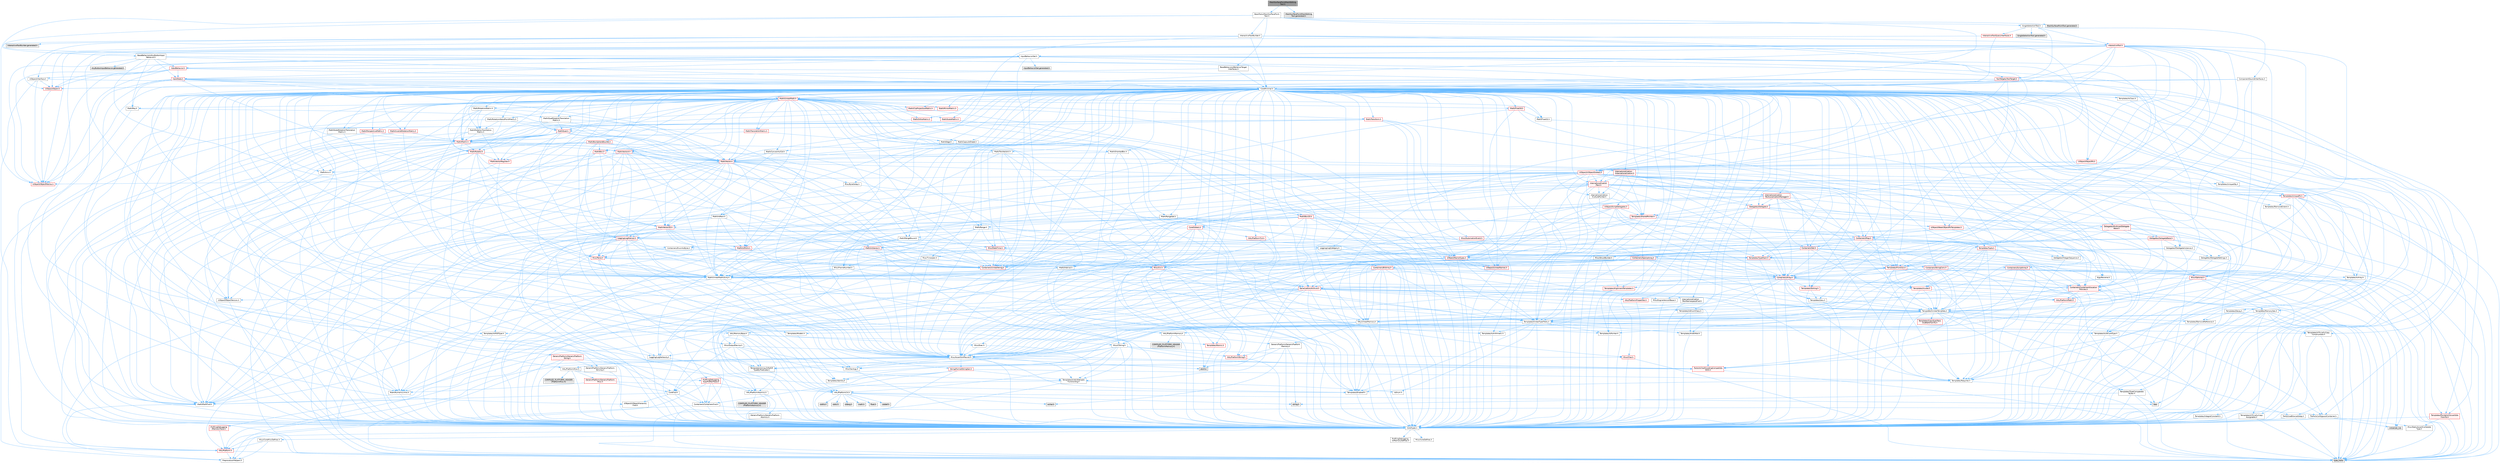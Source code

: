 digraph "MeshSurfacePointMeshEditingTool.h"
{
 // INTERACTIVE_SVG=YES
 // LATEX_PDF_SIZE
  bgcolor="transparent";
  edge [fontname=Helvetica,fontsize=10,labelfontname=Helvetica,labelfontsize=10];
  node [fontname=Helvetica,fontsize=10,shape=box,height=0.2,width=0.4];
  Node1 [id="Node000001",label="MeshSurfacePointMeshEditing\lTool.h",height=0.2,width=0.4,color="gray40", fillcolor="grey60", style="filled", fontcolor="black",tooltip=" "];
  Node1 -> Node2 [id="edge1_Node000001_Node000002",color="steelblue1",style="solid",tooltip=" "];
  Node2 [id="Node000002",label="BaseTools/MeshSurfacePoint\lTool.h",height=0.2,width=0.4,color="grey40", fillcolor="white", style="filled",URL="$d5/d09/MeshSurfacePointTool_8h.html",tooltip=" "];
  Node2 -> Node3 [id="edge2_Node000002_Node000003",color="steelblue1",style="solid",tooltip=" "];
  Node3 [id="Node000003",label="CoreMinimal.h",height=0.2,width=0.4,color="grey40", fillcolor="white", style="filled",URL="$d7/d67/CoreMinimal_8h.html",tooltip=" "];
  Node3 -> Node4 [id="edge3_Node000003_Node000004",color="steelblue1",style="solid",tooltip=" "];
  Node4 [id="Node000004",label="CoreTypes.h",height=0.2,width=0.4,color="grey40", fillcolor="white", style="filled",URL="$dc/dec/CoreTypes_8h.html",tooltip=" "];
  Node4 -> Node5 [id="edge4_Node000004_Node000005",color="steelblue1",style="solid",tooltip=" "];
  Node5 [id="Node000005",label="HAL/Platform.h",height=0.2,width=0.4,color="red", fillcolor="#FFF0F0", style="filled",URL="$d9/dd0/Platform_8h.html",tooltip=" "];
  Node5 -> Node8 [id="edge5_Node000005_Node000008",color="steelblue1",style="solid",tooltip=" "];
  Node8 [id="Node000008",label="type_traits",height=0.2,width=0.4,color="grey60", fillcolor="#E0E0E0", style="filled",tooltip=" "];
  Node5 -> Node9 [id="edge6_Node000005_Node000009",color="steelblue1",style="solid",tooltip=" "];
  Node9 [id="Node000009",label="PreprocessorHelpers.h",height=0.2,width=0.4,color="grey40", fillcolor="white", style="filled",URL="$db/ddb/PreprocessorHelpers_8h.html",tooltip=" "];
  Node4 -> Node15 [id="edge7_Node000004_Node000015",color="steelblue1",style="solid",tooltip=" "];
  Node15 [id="Node000015",label="ProfilingDebugging\l/UMemoryDefines.h",height=0.2,width=0.4,color="grey40", fillcolor="white", style="filled",URL="$d2/da2/UMemoryDefines_8h.html",tooltip=" "];
  Node4 -> Node16 [id="edge8_Node000004_Node000016",color="steelblue1",style="solid",tooltip=" "];
  Node16 [id="Node000016",label="Misc/CoreMiscDefines.h",height=0.2,width=0.4,color="grey40", fillcolor="white", style="filled",URL="$da/d38/CoreMiscDefines_8h.html",tooltip=" "];
  Node16 -> Node5 [id="edge9_Node000016_Node000005",color="steelblue1",style="solid",tooltip=" "];
  Node16 -> Node9 [id="edge10_Node000016_Node000009",color="steelblue1",style="solid",tooltip=" "];
  Node4 -> Node17 [id="edge11_Node000004_Node000017",color="steelblue1",style="solid",tooltip=" "];
  Node17 [id="Node000017",label="Misc/CoreDefines.h",height=0.2,width=0.4,color="grey40", fillcolor="white", style="filled",URL="$d3/dd2/CoreDefines_8h.html",tooltip=" "];
  Node3 -> Node18 [id="edge12_Node000003_Node000018",color="steelblue1",style="solid",tooltip=" "];
  Node18 [id="Node000018",label="CoreFwd.h",height=0.2,width=0.4,color="grey40", fillcolor="white", style="filled",URL="$d1/d1e/CoreFwd_8h.html",tooltip=" "];
  Node18 -> Node4 [id="edge13_Node000018_Node000004",color="steelblue1",style="solid",tooltip=" "];
  Node18 -> Node19 [id="edge14_Node000018_Node000019",color="steelblue1",style="solid",tooltip=" "];
  Node19 [id="Node000019",label="Containers/ContainersFwd.h",height=0.2,width=0.4,color="grey40", fillcolor="white", style="filled",URL="$d4/d0a/ContainersFwd_8h.html",tooltip=" "];
  Node19 -> Node5 [id="edge15_Node000019_Node000005",color="steelblue1",style="solid",tooltip=" "];
  Node19 -> Node4 [id="edge16_Node000019_Node000004",color="steelblue1",style="solid",tooltip=" "];
  Node19 -> Node20 [id="edge17_Node000019_Node000020",color="steelblue1",style="solid",tooltip=" "];
  Node20 [id="Node000020",label="Traits/IsContiguousContainer.h",height=0.2,width=0.4,color="grey40", fillcolor="white", style="filled",URL="$d5/d3c/IsContiguousContainer_8h.html",tooltip=" "];
  Node20 -> Node4 [id="edge18_Node000020_Node000004",color="steelblue1",style="solid",tooltip=" "];
  Node20 -> Node21 [id="edge19_Node000020_Node000021",color="steelblue1",style="solid",tooltip=" "];
  Node21 [id="Node000021",label="Misc/StaticAssertComplete\lType.h",height=0.2,width=0.4,color="grey40", fillcolor="white", style="filled",URL="$d5/d4e/StaticAssertCompleteType_8h.html",tooltip=" "];
  Node20 -> Node22 [id="edge20_Node000020_Node000022",color="steelblue1",style="solid",tooltip=" "];
  Node22 [id="Node000022",label="initializer_list",height=0.2,width=0.4,color="grey60", fillcolor="#E0E0E0", style="filled",tooltip=" "];
  Node18 -> Node23 [id="edge21_Node000018_Node000023",color="steelblue1",style="solid",tooltip=" "];
  Node23 [id="Node000023",label="Math/MathFwd.h",height=0.2,width=0.4,color="grey40", fillcolor="white", style="filled",URL="$d2/d10/MathFwd_8h.html",tooltip=" "];
  Node23 -> Node5 [id="edge22_Node000023_Node000005",color="steelblue1",style="solid",tooltip=" "];
  Node18 -> Node24 [id="edge23_Node000018_Node000024",color="steelblue1",style="solid",tooltip=" "];
  Node24 [id="Node000024",label="UObject/UObjectHierarchy\lFwd.h",height=0.2,width=0.4,color="grey40", fillcolor="white", style="filled",URL="$d3/d13/UObjectHierarchyFwd_8h.html",tooltip=" "];
  Node3 -> Node24 [id="edge24_Node000003_Node000024",color="steelblue1",style="solid",tooltip=" "];
  Node3 -> Node19 [id="edge25_Node000003_Node000019",color="steelblue1",style="solid",tooltip=" "];
  Node3 -> Node25 [id="edge26_Node000003_Node000025",color="steelblue1",style="solid",tooltip=" "];
  Node25 [id="Node000025",label="Misc/VarArgs.h",height=0.2,width=0.4,color="grey40", fillcolor="white", style="filled",URL="$d5/d6f/VarArgs_8h.html",tooltip=" "];
  Node25 -> Node4 [id="edge27_Node000025_Node000004",color="steelblue1",style="solid",tooltip=" "];
  Node3 -> Node26 [id="edge28_Node000003_Node000026",color="steelblue1",style="solid",tooltip=" "];
  Node26 [id="Node000026",label="Logging/LogVerbosity.h",height=0.2,width=0.4,color="grey40", fillcolor="white", style="filled",URL="$d2/d8f/LogVerbosity_8h.html",tooltip=" "];
  Node26 -> Node4 [id="edge29_Node000026_Node000004",color="steelblue1",style="solid",tooltip=" "];
  Node3 -> Node27 [id="edge30_Node000003_Node000027",color="steelblue1",style="solid",tooltip=" "];
  Node27 [id="Node000027",label="Misc/OutputDevice.h",height=0.2,width=0.4,color="grey40", fillcolor="white", style="filled",URL="$d7/d32/OutputDevice_8h.html",tooltip=" "];
  Node27 -> Node18 [id="edge31_Node000027_Node000018",color="steelblue1",style="solid",tooltip=" "];
  Node27 -> Node4 [id="edge32_Node000027_Node000004",color="steelblue1",style="solid",tooltip=" "];
  Node27 -> Node26 [id="edge33_Node000027_Node000026",color="steelblue1",style="solid",tooltip=" "];
  Node27 -> Node25 [id="edge34_Node000027_Node000025",color="steelblue1",style="solid",tooltip=" "];
  Node27 -> Node28 [id="edge35_Node000027_Node000028",color="steelblue1",style="solid",tooltip=" "];
  Node28 [id="Node000028",label="Templates/IsArrayOrRefOf\lTypeByPredicate.h",height=0.2,width=0.4,color="grey40", fillcolor="white", style="filled",URL="$d6/da1/IsArrayOrRefOfTypeByPredicate_8h.html",tooltip=" "];
  Node28 -> Node4 [id="edge36_Node000028_Node000004",color="steelblue1",style="solid",tooltip=" "];
  Node27 -> Node29 [id="edge37_Node000027_Node000029",color="steelblue1",style="solid",tooltip=" "];
  Node29 [id="Node000029",label="Templates/IsValidVariadic\lFunctionArg.h",height=0.2,width=0.4,color="grey40", fillcolor="white", style="filled",URL="$d0/dc8/IsValidVariadicFunctionArg_8h.html",tooltip=" "];
  Node29 -> Node4 [id="edge38_Node000029_Node000004",color="steelblue1",style="solid",tooltip=" "];
  Node29 -> Node30 [id="edge39_Node000029_Node000030",color="steelblue1",style="solid",tooltip=" "];
  Node30 [id="Node000030",label="IsEnum.h",height=0.2,width=0.4,color="grey40", fillcolor="white", style="filled",URL="$d4/de5/IsEnum_8h.html",tooltip=" "];
  Node29 -> Node8 [id="edge40_Node000029_Node000008",color="steelblue1",style="solid",tooltip=" "];
  Node27 -> Node31 [id="edge41_Node000027_Node000031",color="steelblue1",style="solid",tooltip=" "];
  Node31 [id="Node000031",label="Traits/IsCharEncodingCompatible\lWith.h",height=0.2,width=0.4,color="red", fillcolor="#FFF0F0", style="filled",URL="$df/dd1/IsCharEncodingCompatibleWith_8h.html",tooltip=" "];
  Node31 -> Node8 [id="edge42_Node000031_Node000008",color="steelblue1",style="solid",tooltip=" "];
  Node3 -> Node33 [id="edge43_Node000003_Node000033",color="steelblue1",style="solid",tooltip=" "];
  Node33 [id="Node000033",label="HAL/PlatformCrt.h",height=0.2,width=0.4,color="grey40", fillcolor="white", style="filled",URL="$d8/d75/PlatformCrt_8h.html",tooltip=" "];
  Node33 -> Node34 [id="edge44_Node000033_Node000034",color="steelblue1",style="solid",tooltip=" "];
  Node34 [id="Node000034",label="new",height=0.2,width=0.4,color="grey60", fillcolor="#E0E0E0", style="filled",tooltip=" "];
  Node33 -> Node35 [id="edge45_Node000033_Node000035",color="steelblue1",style="solid",tooltip=" "];
  Node35 [id="Node000035",label="wchar.h",height=0.2,width=0.4,color="grey60", fillcolor="#E0E0E0", style="filled",tooltip=" "];
  Node33 -> Node36 [id="edge46_Node000033_Node000036",color="steelblue1",style="solid",tooltip=" "];
  Node36 [id="Node000036",label="stddef.h",height=0.2,width=0.4,color="grey60", fillcolor="#E0E0E0", style="filled",tooltip=" "];
  Node33 -> Node37 [id="edge47_Node000033_Node000037",color="steelblue1",style="solid",tooltip=" "];
  Node37 [id="Node000037",label="stdlib.h",height=0.2,width=0.4,color="grey60", fillcolor="#E0E0E0", style="filled",tooltip=" "];
  Node33 -> Node38 [id="edge48_Node000033_Node000038",color="steelblue1",style="solid",tooltip=" "];
  Node38 [id="Node000038",label="stdio.h",height=0.2,width=0.4,color="grey60", fillcolor="#E0E0E0", style="filled",tooltip=" "];
  Node33 -> Node39 [id="edge49_Node000033_Node000039",color="steelblue1",style="solid",tooltip=" "];
  Node39 [id="Node000039",label="stdarg.h",height=0.2,width=0.4,color="grey60", fillcolor="#E0E0E0", style="filled",tooltip=" "];
  Node33 -> Node40 [id="edge50_Node000033_Node000040",color="steelblue1",style="solid",tooltip=" "];
  Node40 [id="Node000040",label="math.h",height=0.2,width=0.4,color="grey60", fillcolor="#E0E0E0", style="filled",tooltip=" "];
  Node33 -> Node41 [id="edge51_Node000033_Node000041",color="steelblue1",style="solid",tooltip=" "];
  Node41 [id="Node000041",label="float.h",height=0.2,width=0.4,color="grey60", fillcolor="#E0E0E0", style="filled",tooltip=" "];
  Node33 -> Node42 [id="edge52_Node000033_Node000042",color="steelblue1",style="solid",tooltip=" "];
  Node42 [id="Node000042",label="string.h",height=0.2,width=0.4,color="grey60", fillcolor="#E0E0E0", style="filled",tooltip=" "];
  Node3 -> Node43 [id="edge53_Node000003_Node000043",color="steelblue1",style="solid",tooltip=" "];
  Node43 [id="Node000043",label="HAL/PlatformMisc.h",height=0.2,width=0.4,color="grey40", fillcolor="white", style="filled",URL="$d0/df5/PlatformMisc_8h.html",tooltip=" "];
  Node43 -> Node4 [id="edge54_Node000043_Node000004",color="steelblue1",style="solid",tooltip=" "];
  Node43 -> Node44 [id="edge55_Node000043_Node000044",color="steelblue1",style="solid",tooltip=" "];
  Node44 [id="Node000044",label="GenericPlatform/GenericPlatform\lMisc.h",height=0.2,width=0.4,color="red", fillcolor="#FFF0F0", style="filled",URL="$db/d9a/GenericPlatformMisc_8h.html",tooltip=" "];
  Node44 -> Node18 [id="edge56_Node000044_Node000018",color="steelblue1",style="solid",tooltip=" "];
  Node44 -> Node4 [id="edge57_Node000044_Node000004",color="steelblue1",style="solid",tooltip=" "];
  Node44 -> Node33 [id="edge58_Node000044_Node000033",color="steelblue1",style="solid",tooltip=" "];
  Node44 -> Node48 [id="edge59_Node000044_Node000048",color="steelblue1",style="solid",tooltip=" "];
  Node48 [id="Node000048",label="Math/NumericLimits.h",height=0.2,width=0.4,color="grey40", fillcolor="white", style="filled",URL="$df/d1b/NumericLimits_8h.html",tooltip=" "];
  Node48 -> Node4 [id="edge60_Node000048_Node000004",color="steelblue1",style="solid",tooltip=" "];
  Node43 -> Node53 [id="edge61_Node000043_Node000053",color="steelblue1",style="solid",tooltip=" "];
  Node53 [id="Node000053",label="COMPILED_PLATFORM_HEADER\l(PlatformMisc.h)",height=0.2,width=0.4,color="grey60", fillcolor="#E0E0E0", style="filled",tooltip=" "];
  Node43 -> Node54 [id="edge62_Node000043_Node000054",color="steelblue1",style="solid",tooltip=" "];
  Node54 [id="Node000054",label="ProfilingDebugging\l/CpuProfilerTrace.h",height=0.2,width=0.4,color="red", fillcolor="#FFF0F0", style="filled",URL="$da/dcb/CpuProfilerTrace_8h.html",tooltip=" "];
  Node54 -> Node4 [id="edge63_Node000054_Node000004",color="steelblue1",style="solid",tooltip=" "];
  Node54 -> Node19 [id="edge64_Node000054_Node000019",color="steelblue1",style="solid",tooltip=" "];
  Node54 -> Node55 [id="edge65_Node000054_Node000055",color="steelblue1",style="solid",tooltip=" "];
  Node55 [id="Node000055",label="HAL/PlatformAtomics.h",height=0.2,width=0.4,color="grey40", fillcolor="white", style="filled",URL="$d3/d36/PlatformAtomics_8h.html",tooltip=" "];
  Node55 -> Node4 [id="edge66_Node000055_Node000004",color="steelblue1",style="solid",tooltip=" "];
  Node55 -> Node56 [id="edge67_Node000055_Node000056",color="steelblue1",style="solid",tooltip=" "];
  Node56 [id="Node000056",label="GenericPlatform/GenericPlatform\lAtomics.h",height=0.2,width=0.4,color="grey40", fillcolor="white", style="filled",URL="$da/d72/GenericPlatformAtomics_8h.html",tooltip=" "];
  Node56 -> Node4 [id="edge68_Node000056_Node000004",color="steelblue1",style="solid",tooltip=" "];
  Node55 -> Node57 [id="edge69_Node000055_Node000057",color="steelblue1",style="solid",tooltip=" "];
  Node57 [id="Node000057",label="COMPILED_PLATFORM_HEADER\l(PlatformAtomics.h)",height=0.2,width=0.4,color="grey60", fillcolor="#E0E0E0", style="filled",tooltip=" "];
  Node54 -> Node9 [id="edge70_Node000054_Node000009",color="steelblue1",style="solid",tooltip=" "];
  Node3 -> Node62 [id="edge71_Node000003_Node000062",color="steelblue1",style="solid",tooltip=" "];
  Node62 [id="Node000062",label="Misc/AssertionMacros.h",height=0.2,width=0.4,color="grey40", fillcolor="white", style="filled",URL="$d0/dfa/AssertionMacros_8h.html",tooltip=" "];
  Node62 -> Node4 [id="edge72_Node000062_Node000004",color="steelblue1",style="solid",tooltip=" "];
  Node62 -> Node5 [id="edge73_Node000062_Node000005",color="steelblue1",style="solid",tooltip=" "];
  Node62 -> Node43 [id="edge74_Node000062_Node000043",color="steelblue1",style="solid",tooltip=" "];
  Node62 -> Node9 [id="edge75_Node000062_Node000009",color="steelblue1",style="solid",tooltip=" "];
  Node62 -> Node63 [id="edge76_Node000062_Node000063",color="steelblue1",style="solid",tooltip=" "];
  Node63 [id="Node000063",label="Templates/EnableIf.h",height=0.2,width=0.4,color="grey40", fillcolor="white", style="filled",URL="$d7/d60/EnableIf_8h.html",tooltip=" "];
  Node63 -> Node4 [id="edge77_Node000063_Node000004",color="steelblue1",style="solid",tooltip=" "];
  Node62 -> Node28 [id="edge78_Node000062_Node000028",color="steelblue1",style="solid",tooltip=" "];
  Node62 -> Node29 [id="edge79_Node000062_Node000029",color="steelblue1",style="solid",tooltip=" "];
  Node62 -> Node31 [id="edge80_Node000062_Node000031",color="steelblue1",style="solid",tooltip=" "];
  Node62 -> Node25 [id="edge81_Node000062_Node000025",color="steelblue1",style="solid",tooltip=" "];
  Node62 -> Node64 [id="edge82_Node000062_Node000064",color="steelblue1",style="solid",tooltip=" "];
  Node64 [id="Node000064",label="String/FormatStringSan.h",height=0.2,width=0.4,color="red", fillcolor="#FFF0F0", style="filled",URL="$d3/d8b/FormatStringSan_8h.html",tooltip=" "];
  Node64 -> Node8 [id="edge83_Node000064_Node000008",color="steelblue1",style="solid",tooltip=" "];
  Node64 -> Node4 [id="edge84_Node000064_Node000004",color="steelblue1",style="solid",tooltip=" "];
  Node64 -> Node65 [id="edge85_Node000064_Node000065",color="steelblue1",style="solid",tooltip=" "];
  Node65 [id="Node000065",label="Templates/Requires.h",height=0.2,width=0.4,color="grey40", fillcolor="white", style="filled",URL="$dc/d96/Requires_8h.html",tooltip=" "];
  Node65 -> Node63 [id="edge86_Node000065_Node000063",color="steelblue1",style="solid",tooltip=" "];
  Node65 -> Node8 [id="edge87_Node000065_Node000008",color="steelblue1",style="solid",tooltip=" "];
  Node64 -> Node66 [id="edge88_Node000064_Node000066",color="steelblue1",style="solid",tooltip=" "];
  Node66 [id="Node000066",label="Templates/Identity.h",height=0.2,width=0.4,color="grey40", fillcolor="white", style="filled",URL="$d0/dd5/Identity_8h.html",tooltip=" "];
  Node64 -> Node29 [id="edge89_Node000064_Node000029",color="steelblue1",style="solid",tooltip=" "];
  Node64 -> Node19 [id="edge90_Node000064_Node000019",color="steelblue1",style="solid",tooltip=" "];
  Node62 -> Node70 [id="edge91_Node000062_Node000070",color="steelblue1",style="solid",tooltip=" "];
  Node70 [id="Node000070",label="atomic",height=0.2,width=0.4,color="grey60", fillcolor="#E0E0E0", style="filled",tooltip=" "];
  Node3 -> Node71 [id="edge92_Node000003_Node000071",color="steelblue1",style="solid",tooltip=" "];
  Node71 [id="Node000071",label="Templates/IsPointer.h",height=0.2,width=0.4,color="grey40", fillcolor="white", style="filled",URL="$d7/d05/IsPointer_8h.html",tooltip=" "];
  Node71 -> Node4 [id="edge93_Node000071_Node000004",color="steelblue1",style="solid",tooltip=" "];
  Node3 -> Node72 [id="edge94_Node000003_Node000072",color="steelblue1",style="solid",tooltip=" "];
  Node72 [id="Node000072",label="HAL/PlatformMemory.h",height=0.2,width=0.4,color="grey40", fillcolor="white", style="filled",URL="$de/d68/PlatformMemory_8h.html",tooltip=" "];
  Node72 -> Node4 [id="edge95_Node000072_Node000004",color="steelblue1",style="solid",tooltip=" "];
  Node72 -> Node73 [id="edge96_Node000072_Node000073",color="steelblue1",style="solid",tooltip=" "];
  Node73 [id="Node000073",label="GenericPlatform/GenericPlatform\lMemory.h",height=0.2,width=0.4,color="grey40", fillcolor="white", style="filled",URL="$dd/d22/GenericPlatformMemory_8h.html",tooltip=" "];
  Node73 -> Node18 [id="edge97_Node000073_Node000018",color="steelblue1",style="solid",tooltip=" "];
  Node73 -> Node4 [id="edge98_Node000073_Node000004",color="steelblue1",style="solid",tooltip=" "];
  Node73 -> Node74 [id="edge99_Node000073_Node000074",color="steelblue1",style="solid",tooltip=" "];
  Node74 [id="Node000074",label="HAL/PlatformString.h",height=0.2,width=0.4,color="red", fillcolor="#FFF0F0", style="filled",URL="$db/db5/PlatformString_8h.html",tooltip=" "];
  Node74 -> Node4 [id="edge100_Node000074_Node000004",color="steelblue1",style="solid",tooltip=" "];
  Node73 -> Node42 [id="edge101_Node000073_Node000042",color="steelblue1",style="solid",tooltip=" "];
  Node73 -> Node35 [id="edge102_Node000073_Node000035",color="steelblue1",style="solid",tooltip=" "];
  Node72 -> Node76 [id="edge103_Node000072_Node000076",color="steelblue1",style="solid",tooltip=" "];
  Node76 [id="Node000076",label="COMPILED_PLATFORM_HEADER\l(PlatformMemory.h)",height=0.2,width=0.4,color="grey60", fillcolor="#E0E0E0", style="filled",tooltip=" "];
  Node3 -> Node55 [id="edge104_Node000003_Node000055",color="steelblue1",style="solid",tooltip=" "];
  Node3 -> Node77 [id="edge105_Node000003_Node000077",color="steelblue1",style="solid",tooltip=" "];
  Node77 [id="Node000077",label="Misc/Exec.h",height=0.2,width=0.4,color="grey40", fillcolor="white", style="filled",URL="$de/ddb/Exec_8h.html",tooltip=" "];
  Node77 -> Node4 [id="edge106_Node000077_Node000004",color="steelblue1",style="solid",tooltip=" "];
  Node77 -> Node62 [id="edge107_Node000077_Node000062",color="steelblue1",style="solid",tooltip=" "];
  Node3 -> Node78 [id="edge108_Node000003_Node000078",color="steelblue1",style="solid",tooltip=" "];
  Node78 [id="Node000078",label="HAL/MemoryBase.h",height=0.2,width=0.4,color="grey40", fillcolor="white", style="filled",URL="$d6/d9f/MemoryBase_8h.html",tooltip=" "];
  Node78 -> Node4 [id="edge109_Node000078_Node000004",color="steelblue1",style="solid",tooltip=" "];
  Node78 -> Node55 [id="edge110_Node000078_Node000055",color="steelblue1",style="solid",tooltip=" "];
  Node78 -> Node33 [id="edge111_Node000078_Node000033",color="steelblue1",style="solid",tooltip=" "];
  Node78 -> Node77 [id="edge112_Node000078_Node000077",color="steelblue1",style="solid",tooltip=" "];
  Node78 -> Node27 [id="edge113_Node000078_Node000027",color="steelblue1",style="solid",tooltip=" "];
  Node78 -> Node79 [id="edge114_Node000078_Node000079",color="steelblue1",style="solid",tooltip=" "];
  Node79 [id="Node000079",label="Templates/Atomic.h",height=0.2,width=0.4,color="red", fillcolor="#FFF0F0", style="filled",URL="$d3/d91/Atomic_8h.html",tooltip=" "];
  Node79 -> Node70 [id="edge115_Node000079_Node000070",color="steelblue1",style="solid",tooltip=" "];
  Node3 -> Node88 [id="edge116_Node000003_Node000088",color="steelblue1",style="solid",tooltip=" "];
  Node88 [id="Node000088",label="HAL/UnrealMemory.h",height=0.2,width=0.4,color="grey40", fillcolor="white", style="filled",URL="$d9/d96/UnrealMemory_8h.html",tooltip=" "];
  Node88 -> Node4 [id="edge117_Node000088_Node000004",color="steelblue1",style="solid",tooltip=" "];
  Node88 -> Node73 [id="edge118_Node000088_Node000073",color="steelblue1",style="solid",tooltip=" "];
  Node88 -> Node78 [id="edge119_Node000088_Node000078",color="steelblue1",style="solid",tooltip=" "];
  Node88 -> Node72 [id="edge120_Node000088_Node000072",color="steelblue1",style="solid",tooltip=" "];
  Node88 -> Node89 [id="edge121_Node000088_Node000089",color="steelblue1",style="solid",tooltip=" "];
  Node89 [id="Node000089",label="ProfilingDebugging\l/MemoryTrace.h",height=0.2,width=0.4,color="red", fillcolor="#FFF0F0", style="filled",URL="$da/dd7/MemoryTrace_8h.html",tooltip=" "];
  Node89 -> Node5 [id="edge122_Node000089_Node000005",color="steelblue1",style="solid",tooltip=" "];
  Node88 -> Node71 [id="edge123_Node000088_Node000071",color="steelblue1",style="solid",tooltip=" "];
  Node3 -> Node90 [id="edge124_Node000003_Node000090",color="steelblue1",style="solid",tooltip=" "];
  Node90 [id="Node000090",label="Templates/IsArithmetic.h",height=0.2,width=0.4,color="grey40", fillcolor="white", style="filled",URL="$d2/d5d/IsArithmetic_8h.html",tooltip=" "];
  Node90 -> Node4 [id="edge125_Node000090_Node000004",color="steelblue1",style="solid",tooltip=" "];
  Node3 -> Node84 [id="edge126_Node000003_Node000084",color="steelblue1",style="solid",tooltip=" "];
  Node84 [id="Node000084",label="Templates/AndOrNot.h",height=0.2,width=0.4,color="grey40", fillcolor="white", style="filled",URL="$db/d0a/AndOrNot_8h.html",tooltip=" "];
  Node84 -> Node4 [id="edge127_Node000084_Node000004",color="steelblue1",style="solid",tooltip=" "];
  Node3 -> Node91 [id="edge128_Node000003_Node000091",color="steelblue1",style="solid",tooltip=" "];
  Node91 [id="Node000091",label="Templates/IsPODType.h",height=0.2,width=0.4,color="grey40", fillcolor="white", style="filled",URL="$d7/db1/IsPODType_8h.html",tooltip=" "];
  Node91 -> Node4 [id="edge129_Node000091_Node000004",color="steelblue1",style="solid",tooltip=" "];
  Node3 -> Node92 [id="edge130_Node000003_Node000092",color="steelblue1",style="solid",tooltip=" "];
  Node92 [id="Node000092",label="Templates/IsUECoreType.h",height=0.2,width=0.4,color="grey40", fillcolor="white", style="filled",URL="$d1/db8/IsUECoreType_8h.html",tooltip=" "];
  Node92 -> Node4 [id="edge131_Node000092_Node000004",color="steelblue1",style="solid",tooltip=" "];
  Node92 -> Node8 [id="edge132_Node000092_Node000008",color="steelblue1",style="solid",tooltip=" "];
  Node3 -> Node85 [id="edge133_Node000003_Node000085",color="steelblue1",style="solid",tooltip=" "];
  Node85 [id="Node000085",label="Templates/IsTriviallyCopy\lConstructible.h",height=0.2,width=0.4,color="grey40", fillcolor="white", style="filled",URL="$d3/d78/IsTriviallyCopyConstructible_8h.html",tooltip=" "];
  Node85 -> Node4 [id="edge134_Node000085_Node000004",color="steelblue1",style="solid",tooltip=" "];
  Node85 -> Node8 [id="edge135_Node000085_Node000008",color="steelblue1",style="solid",tooltip=" "];
  Node3 -> Node93 [id="edge136_Node000003_Node000093",color="steelblue1",style="solid",tooltip=" "];
  Node93 [id="Node000093",label="Templates/UnrealTypeTraits.h",height=0.2,width=0.4,color="grey40", fillcolor="white", style="filled",URL="$d2/d2d/UnrealTypeTraits_8h.html",tooltip=" "];
  Node93 -> Node4 [id="edge137_Node000093_Node000004",color="steelblue1",style="solid",tooltip=" "];
  Node93 -> Node71 [id="edge138_Node000093_Node000071",color="steelblue1",style="solid",tooltip=" "];
  Node93 -> Node62 [id="edge139_Node000093_Node000062",color="steelblue1",style="solid",tooltip=" "];
  Node93 -> Node84 [id="edge140_Node000093_Node000084",color="steelblue1",style="solid",tooltip=" "];
  Node93 -> Node63 [id="edge141_Node000093_Node000063",color="steelblue1",style="solid",tooltip=" "];
  Node93 -> Node90 [id="edge142_Node000093_Node000090",color="steelblue1",style="solid",tooltip=" "];
  Node93 -> Node30 [id="edge143_Node000093_Node000030",color="steelblue1",style="solid",tooltip=" "];
  Node93 -> Node94 [id="edge144_Node000093_Node000094",color="steelblue1",style="solid",tooltip=" "];
  Node94 [id="Node000094",label="Templates/Models.h",height=0.2,width=0.4,color="grey40", fillcolor="white", style="filled",URL="$d3/d0c/Models_8h.html",tooltip=" "];
  Node94 -> Node66 [id="edge145_Node000094_Node000066",color="steelblue1",style="solid",tooltip=" "];
  Node93 -> Node91 [id="edge146_Node000093_Node000091",color="steelblue1",style="solid",tooltip=" "];
  Node93 -> Node92 [id="edge147_Node000093_Node000092",color="steelblue1",style="solid",tooltip=" "];
  Node93 -> Node85 [id="edge148_Node000093_Node000085",color="steelblue1",style="solid",tooltip=" "];
  Node3 -> Node63 [id="edge149_Node000003_Node000063",color="steelblue1",style="solid",tooltip=" "];
  Node3 -> Node95 [id="edge150_Node000003_Node000095",color="steelblue1",style="solid",tooltip=" "];
  Node95 [id="Node000095",label="Templates/RemoveReference.h",height=0.2,width=0.4,color="grey40", fillcolor="white", style="filled",URL="$da/dbe/RemoveReference_8h.html",tooltip=" "];
  Node95 -> Node4 [id="edge151_Node000095_Node000004",color="steelblue1",style="solid",tooltip=" "];
  Node3 -> Node96 [id="edge152_Node000003_Node000096",color="steelblue1",style="solid",tooltip=" "];
  Node96 [id="Node000096",label="Templates/IntegralConstant.h",height=0.2,width=0.4,color="grey40", fillcolor="white", style="filled",URL="$db/d1b/IntegralConstant_8h.html",tooltip=" "];
  Node96 -> Node4 [id="edge153_Node000096_Node000004",color="steelblue1",style="solid",tooltip=" "];
  Node3 -> Node97 [id="edge154_Node000003_Node000097",color="steelblue1",style="solid",tooltip=" "];
  Node97 [id="Node000097",label="Templates/IsClass.h",height=0.2,width=0.4,color="grey40", fillcolor="white", style="filled",URL="$db/dcb/IsClass_8h.html",tooltip=" "];
  Node97 -> Node4 [id="edge155_Node000097_Node000004",color="steelblue1",style="solid",tooltip=" "];
  Node3 -> Node98 [id="edge156_Node000003_Node000098",color="steelblue1",style="solid",tooltip=" "];
  Node98 [id="Node000098",label="Templates/TypeCompatible\lBytes.h",height=0.2,width=0.4,color="grey40", fillcolor="white", style="filled",URL="$df/d0a/TypeCompatibleBytes_8h.html",tooltip=" "];
  Node98 -> Node4 [id="edge157_Node000098_Node000004",color="steelblue1",style="solid",tooltip=" "];
  Node98 -> Node42 [id="edge158_Node000098_Node000042",color="steelblue1",style="solid",tooltip=" "];
  Node98 -> Node34 [id="edge159_Node000098_Node000034",color="steelblue1",style="solid",tooltip=" "];
  Node98 -> Node8 [id="edge160_Node000098_Node000008",color="steelblue1",style="solid",tooltip=" "];
  Node3 -> Node20 [id="edge161_Node000003_Node000020",color="steelblue1",style="solid",tooltip=" "];
  Node3 -> Node99 [id="edge162_Node000003_Node000099",color="steelblue1",style="solid",tooltip=" "];
  Node99 [id="Node000099",label="Templates/UnrealTemplate.h",height=0.2,width=0.4,color="grey40", fillcolor="white", style="filled",URL="$d4/d24/UnrealTemplate_8h.html",tooltip=" "];
  Node99 -> Node4 [id="edge163_Node000099_Node000004",color="steelblue1",style="solid",tooltip=" "];
  Node99 -> Node71 [id="edge164_Node000099_Node000071",color="steelblue1",style="solid",tooltip=" "];
  Node99 -> Node88 [id="edge165_Node000099_Node000088",color="steelblue1",style="solid",tooltip=" "];
  Node99 -> Node100 [id="edge166_Node000099_Node000100",color="steelblue1",style="solid",tooltip=" "];
  Node100 [id="Node000100",label="Templates/CopyQualifiers\lAndRefsFromTo.h",height=0.2,width=0.4,color="red", fillcolor="#FFF0F0", style="filled",URL="$d3/db3/CopyQualifiersAndRefsFromTo_8h.html",tooltip=" "];
  Node99 -> Node93 [id="edge167_Node000099_Node000093",color="steelblue1",style="solid",tooltip=" "];
  Node99 -> Node95 [id="edge168_Node000099_Node000095",color="steelblue1",style="solid",tooltip=" "];
  Node99 -> Node65 [id="edge169_Node000099_Node000065",color="steelblue1",style="solid",tooltip=" "];
  Node99 -> Node98 [id="edge170_Node000099_Node000098",color="steelblue1",style="solid",tooltip=" "];
  Node99 -> Node66 [id="edge171_Node000099_Node000066",color="steelblue1",style="solid",tooltip=" "];
  Node99 -> Node20 [id="edge172_Node000099_Node000020",color="steelblue1",style="solid",tooltip=" "];
  Node99 -> Node102 [id="edge173_Node000099_Node000102",color="steelblue1",style="solid",tooltip=" "];
  Node102 [id="Node000102",label="Traits/UseBitwiseSwap.h",height=0.2,width=0.4,color="grey40", fillcolor="white", style="filled",URL="$db/df3/UseBitwiseSwap_8h.html",tooltip=" "];
  Node102 -> Node4 [id="edge174_Node000102_Node000004",color="steelblue1",style="solid",tooltip=" "];
  Node102 -> Node8 [id="edge175_Node000102_Node000008",color="steelblue1",style="solid",tooltip=" "];
  Node99 -> Node8 [id="edge176_Node000099_Node000008",color="steelblue1",style="solid",tooltip=" "];
  Node3 -> Node48 [id="edge177_Node000003_Node000048",color="steelblue1",style="solid",tooltip=" "];
  Node3 -> Node103 [id="edge178_Node000003_Node000103",color="steelblue1",style="solid",tooltip=" "];
  Node103 [id="Node000103",label="HAL/PlatformMath.h",height=0.2,width=0.4,color="red", fillcolor="#FFF0F0", style="filled",URL="$dc/d53/PlatformMath_8h.html",tooltip=" "];
  Node103 -> Node4 [id="edge179_Node000103_Node000004",color="steelblue1",style="solid",tooltip=" "];
  Node3 -> Node86 [id="edge180_Node000003_Node000086",color="steelblue1",style="solid",tooltip=" "];
  Node86 [id="Node000086",label="Templates/IsTriviallyCopy\lAssignable.h",height=0.2,width=0.4,color="grey40", fillcolor="white", style="filled",URL="$d2/df2/IsTriviallyCopyAssignable_8h.html",tooltip=" "];
  Node86 -> Node4 [id="edge181_Node000086_Node000004",color="steelblue1",style="solid",tooltip=" "];
  Node86 -> Node8 [id="edge182_Node000086_Node000008",color="steelblue1",style="solid",tooltip=" "];
  Node3 -> Node111 [id="edge183_Node000003_Node000111",color="steelblue1",style="solid",tooltip=" "];
  Node111 [id="Node000111",label="Templates/MemoryOps.h",height=0.2,width=0.4,color="grey40", fillcolor="white", style="filled",URL="$db/dea/MemoryOps_8h.html",tooltip=" "];
  Node111 -> Node4 [id="edge184_Node000111_Node000004",color="steelblue1",style="solid",tooltip=" "];
  Node111 -> Node88 [id="edge185_Node000111_Node000088",color="steelblue1",style="solid",tooltip=" "];
  Node111 -> Node86 [id="edge186_Node000111_Node000086",color="steelblue1",style="solid",tooltip=" "];
  Node111 -> Node85 [id="edge187_Node000111_Node000085",color="steelblue1",style="solid",tooltip=" "];
  Node111 -> Node65 [id="edge188_Node000111_Node000065",color="steelblue1",style="solid",tooltip=" "];
  Node111 -> Node93 [id="edge189_Node000111_Node000093",color="steelblue1",style="solid",tooltip=" "];
  Node111 -> Node102 [id="edge190_Node000111_Node000102",color="steelblue1",style="solid",tooltip=" "];
  Node111 -> Node34 [id="edge191_Node000111_Node000034",color="steelblue1",style="solid",tooltip=" "];
  Node111 -> Node8 [id="edge192_Node000111_Node000008",color="steelblue1",style="solid",tooltip=" "];
  Node3 -> Node112 [id="edge193_Node000003_Node000112",color="steelblue1",style="solid",tooltip=" "];
  Node112 [id="Node000112",label="Containers/ContainerAllocation\lPolicies.h",height=0.2,width=0.4,color="red", fillcolor="#FFF0F0", style="filled",URL="$d7/dff/ContainerAllocationPolicies_8h.html",tooltip=" "];
  Node112 -> Node4 [id="edge194_Node000112_Node000004",color="steelblue1",style="solid",tooltip=" "];
  Node112 -> Node112 [id="edge195_Node000112_Node000112",color="steelblue1",style="solid",tooltip=" "];
  Node112 -> Node103 [id="edge196_Node000112_Node000103",color="steelblue1",style="solid",tooltip=" "];
  Node112 -> Node88 [id="edge197_Node000112_Node000088",color="steelblue1",style="solid",tooltip=" "];
  Node112 -> Node48 [id="edge198_Node000112_Node000048",color="steelblue1",style="solid",tooltip=" "];
  Node112 -> Node62 [id="edge199_Node000112_Node000062",color="steelblue1",style="solid",tooltip=" "];
  Node112 -> Node111 [id="edge200_Node000112_Node000111",color="steelblue1",style="solid",tooltip=" "];
  Node112 -> Node98 [id="edge201_Node000112_Node000098",color="steelblue1",style="solid",tooltip=" "];
  Node112 -> Node8 [id="edge202_Node000112_Node000008",color="steelblue1",style="solid",tooltip=" "];
  Node3 -> Node115 [id="edge203_Node000003_Node000115",color="steelblue1",style="solid",tooltip=" "];
  Node115 [id="Node000115",label="Templates/IsEnumClass.h",height=0.2,width=0.4,color="grey40", fillcolor="white", style="filled",URL="$d7/d15/IsEnumClass_8h.html",tooltip=" "];
  Node115 -> Node4 [id="edge204_Node000115_Node000004",color="steelblue1",style="solid",tooltip=" "];
  Node115 -> Node84 [id="edge205_Node000115_Node000084",color="steelblue1",style="solid",tooltip=" "];
  Node3 -> Node116 [id="edge206_Node000003_Node000116",color="steelblue1",style="solid",tooltip=" "];
  Node116 [id="Node000116",label="HAL/PlatformProperties.h",height=0.2,width=0.4,color="red", fillcolor="#FFF0F0", style="filled",URL="$d9/db0/PlatformProperties_8h.html",tooltip=" "];
  Node116 -> Node4 [id="edge207_Node000116_Node000004",color="steelblue1",style="solid",tooltip=" "];
  Node3 -> Node119 [id="edge208_Node000003_Node000119",color="steelblue1",style="solid",tooltip=" "];
  Node119 [id="Node000119",label="Misc/EngineVersionBase.h",height=0.2,width=0.4,color="grey40", fillcolor="white", style="filled",URL="$d5/d2b/EngineVersionBase_8h.html",tooltip=" "];
  Node119 -> Node4 [id="edge209_Node000119_Node000004",color="steelblue1",style="solid",tooltip=" "];
  Node3 -> Node120 [id="edge210_Node000003_Node000120",color="steelblue1",style="solid",tooltip=" "];
  Node120 [id="Node000120",label="Internationalization\l/TextNamespaceFwd.h",height=0.2,width=0.4,color="grey40", fillcolor="white", style="filled",URL="$d8/d97/TextNamespaceFwd_8h.html",tooltip=" "];
  Node120 -> Node4 [id="edge211_Node000120_Node000004",color="steelblue1",style="solid",tooltip=" "];
  Node3 -> Node121 [id="edge212_Node000003_Node000121",color="steelblue1",style="solid",tooltip=" "];
  Node121 [id="Node000121",label="Serialization/Archive.h",height=0.2,width=0.4,color="red", fillcolor="#FFF0F0", style="filled",URL="$d7/d3b/Archive_8h.html",tooltip=" "];
  Node121 -> Node18 [id="edge213_Node000121_Node000018",color="steelblue1",style="solid",tooltip=" "];
  Node121 -> Node4 [id="edge214_Node000121_Node000004",color="steelblue1",style="solid",tooltip=" "];
  Node121 -> Node116 [id="edge215_Node000121_Node000116",color="steelblue1",style="solid",tooltip=" "];
  Node121 -> Node120 [id="edge216_Node000121_Node000120",color="steelblue1",style="solid",tooltip=" "];
  Node121 -> Node23 [id="edge217_Node000121_Node000023",color="steelblue1",style="solid",tooltip=" "];
  Node121 -> Node62 [id="edge218_Node000121_Node000062",color="steelblue1",style="solid",tooltip=" "];
  Node121 -> Node119 [id="edge219_Node000121_Node000119",color="steelblue1",style="solid",tooltip=" "];
  Node121 -> Node25 [id="edge220_Node000121_Node000025",color="steelblue1",style="solid",tooltip=" "];
  Node121 -> Node63 [id="edge221_Node000121_Node000063",color="steelblue1",style="solid",tooltip=" "];
  Node121 -> Node28 [id="edge222_Node000121_Node000028",color="steelblue1",style="solid",tooltip=" "];
  Node121 -> Node115 [id="edge223_Node000121_Node000115",color="steelblue1",style="solid",tooltip=" "];
  Node121 -> Node29 [id="edge224_Node000121_Node000029",color="steelblue1",style="solid",tooltip=" "];
  Node121 -> Node99 [id="edge225_Node000121_Node000099",color="steelblue1",style="solid",tooltip=" "];
  Node121 -> Node31 [id="edge226_Node000121_Node000031",color="steelblue1",style="solid",tooltip=" "];
  Node121 -> Node124 [id="edge227_Node000121_Node000124",color="steelblue1",style="solid",tooltip=" "];
  Node124 [id="Node000124",label="UObject/ObjectVersion.h",height=0.2,width=0.4,color="grey40", fillcolor="white", style="filled",URL="$da/d63/ObjectVersion_8h.html",tooltip=" "];
  Node124 -> Node4 [id="edge228_Node000124_Node000004",color="steelblue1",style="solid",tooltip=" "];
  Node3 -> Node125 [id="edge229_Node000003_Node000125",color="steelblue1",style="solid",tooltip=" "];
  Node125 [id="Node000125",label="Templates/Less.h",height=0.2,width=0.4,color="grey40", fillcolor="white", style="filled",URL="$de/dc8/Less_8h.html",tooltip=" "];
  Node125 -> Node4 [id="edge230_Node000125_Node000004",color="steelblue1",style="solid",tooltip=" "];
  Node125 -> Node99 [id="edge231_Node000125_Node000099",color="steelblue1",style="solid",tooltip=" "];
  Node3 -> Node126 [id="edge232_Node000003_Node000126",color="steelblue1",style="solid",tooltip=" "];
  Node126 [id="Node000126",label="Templates/Sorting.h",height=0.2,width=0.4,color="red", fillcolor="#FFF0F0", style="filled",URL="$d3/d9e/Sorting_8h.html",tooltip=" "];
  Node126 -> Node4 [id="edge233_Node000126_Node000004",color="steelblue1",style="solid",tooltip=" "];
  Node126 -> Node103 [id="edge234_Node000126_Node000103",color="steelblue1",style="solid",tooltip=" "];
  Node126 -> Node125 [id="edge235_Node000126_Node000125",color="steelblue1",style="solid",tooltip=" "];
  Node3 -> Node137 [id="edge236_Node000003_Node000137",color="steelblue1",style="solid",tooltip=" "];
  Node137 [id="Node000137",label="Misc/Char.h",height=0.2,width=0.4,color="red", fillcolor="#FFF0F0", style="filled",URL="$d0/d58/Char_8h.html",tooltip=" "];
  Node137 -> Node4 [id="edge237_Node000137_Node000004",color="steelblue1",style="solid",tooltip=" "];
  Node137 -> Node8 [id="edge238_Node000137_Node000008",color="steelblue1",style="solid",tooltip=" "];
  Node3 -> Node140 [id="edge239_Node000003_Node000140",color="steelblue1",style="solid",tooltip=" "];
  Node140 [id="Node000140",label="GenericPlatform/GenericPlatform\lStricmp.h",height=0.2,width=0.4,color="grey40", fillcolor="white", style="filled",URL="$d2/d86/GenericPlatformStricmp_8h.html",tooltip=" "];
  Node140 -> Node4 [id="edge240_Node000140_Node000004",color="steelblue1",style="solid",tooltip=" "];
  Node3 -> Node141 [id="edge241_Node000003_Node000141",color="steelblue1",style="solid",tooltip=" "];
  Node141 [id="Node000141",label="GenericPlatform/GenericPlatform\lString.h",height=0.2,width=0.4,color="red", fillcolor="#FFF0F0", style="filled",URL="$dd/d20/GenericPlatformString_8h.html",tooltip=" "];
  Node141 -> Node4 [id="edge242_Node000141_Node000004",color="steelblue1",style="solid",tooltip=" "];
  Node141 -> Node140 [id="edge243_Node000141_Node000140",color="steelblue1",style="solid",tooltip=" "];
  Node141 -> Node63 [id="edge244_Node000141_Node000063",color="steelblue1",style="solid",tooltip=" "];
  Node141 -> Node31 [id="edge245_Node000141_Node000031",color="steelblue1",style="solid",tooltip=" "];
  Node141 -> Node8 [id="edge246_Node000141_Node000008",color="steelblue1",style="solid",tooltip=" "];
  Node3 -> Node74 [id="edge247_Node000003_Node000074",color="steelblue1",style="solid",tooltip=" "];
  Node3 -> Node144 [id="edge248_Node000003_Node000144",color="steelblue1",style="solid",tooltip=" "];
  Node144 [id="Node000144",label="Misc/CString.h",height=0.2,width=0.4,color="grey40", fillcolor="white", style="filled",URL="$d2/d49/CString_8h.html",tooltip=" "];
  Node144 -> Node4 [id="edge249_Node000144_Node000004",color="steelblue1",style="solid",tooltip=" "];
  Node144 -> Node33 [id="edge250_Node000144_Node000033",color="steelblue1",style="solid",tooltip=" "];
  Node144 -> Node74 [id="edge251_Node000144_Node000074",color="steelblue1",style="solid",tooltip=" "];
  Node144 -> Node62 [id="edge252_Node000144_Node000062",color="steelblue1",style="solid",tooltip=" "];
  Node144 -> Node137 [id="edge253_Node000144_Node000137",color="steelblue1",style="solid",tooltip=" "];
  Node144 -> Node25 [id="edge254_Node000144_Node000025",color="steelblue1",style="solid",tooltip=" "];
  Node144 -> Node28 [id="edge255_Node000144_Node000028",color="steelblue1",style="solid",tooltip=" "];
  Node144 -> Node29 [id="edge256_Node000144_Node000029",color="steelblue1",style="solid",tooltip=" "];
  Node144 -> Node31 [id="edge257_Node000144_Node000031",color="steelblue1",style="solid",tooltip=" "];
  Node3 -> Node145 [id="edge258_Node000003_Node000145",color="steelblue1",style="solid",tooltip=" "];
  Node145 [id="Node000145",label="Misc/Crc.h",height=0.2,width=0.4,color="red", fillcolor="#FFF0F0", style="filled",URL="$d4/dd2/Crc_8h.html",tooltip=" "];
  Node145 -> Node4 [id="edge259_Node000145_Node000004",color="steelblue1",style="solid",tooltip=" "];
  Node145 -> Node74 [id="edge260_Node000145_Node000074",color="steelblue1",style="solid",tooltip=" "];
  Node145 -> Node62 [id="edge261_Node000145_Node000062",color="steelblue1",style="solid",tooltip=" "];
  Node145 -> Node144 [id="edge262_Node000145_Node000144",color="steelblue1",style="solid",tooltip=" "];
  Node145 -> Node137 [id="edge263_Node000145_Node000137",color="steelblue1",style="solid",tooltip=" "];
  Node145 -> Node93 [id="edge264_Node000145_Node000093",color="steelblue1",style="solid",tooltip=" "];
  Node3 -> Node136 [id="edge265_Node000003_Node000136",color="steelblue1",style="solid",tooltip=" "];
  Node136 [id="Node000136",label="Math/UnrealMathUtility.h",height=0.2,width=0.4,color="grey40", fillcolor="white", style="filled",URL="$db/db8/UnrealMathUtility_8h.html",tooltip=" "];
  Node136 -> Node4 [id="edge266_Node000136_Node000004",color="steelblue1",style="solid",tooltip=" "];
  Node136 -> Node62 [id="edge267_Node000136_Node000062",color="steelblue1",style="solid",tooltip=" "];
  Node136 -> Node103 [id="edge268_Node000136_Node000103",color="steelblue1",style="solid",tooltip=" "];
  Node136 -> Node23 [id="edge269_Node000136_Node000023",color="steelblue1",style="solid",tooltip=" "];
  Node136 -> Node66 [id="edge270_Node000136_Node000066",color="steelblue1",style="solid",tooltip=" "];
  Node136 -> Node65 [id="edge271_Node000136_Node000065",color="steelblue1",style="solid",tooltip=" "];
  Node3 -> Node146 [id="edge272_Node000003_Node000146",color="steelblue1",style="solid",tooltip=" "];
  Node146 [id="Node000146",label="Containers/UnrealString.h",height=0.2,width=0.4,color="red", fillcolor="#FFF0F0", style="filled",URL="$d5/dba/UnrealString_8h.html",tooltip=" "];
  Node3 -> Node150 [id="edge273_Node000003_Node000150",color="steelblue1",style="solid",tooltip=" "];
  Node150 [id="Node000150",label="Containers/Array.h",height=0.2,width=0.4,color="red", fillcolor="#FFF0F0", style="filled",URL="$df/dd0/Array_8h.html",tooltip=" "];
  Node150 -> Node4 [id="edge274_Node000150_Node000004",color="steelblue1",style="solid",tooltip=" "];
  Node150 -> Node62 [id="edge275_Node000150_Node000062",color="steelblue1",style="solid",tooltip=" "];
  Node150 -> Node88 [id="edge276_Node000150_Node000088",color="steelblue1",style="solid",tooltip=" "];
  Node150 -> Node93 [id="edge277_Node000150_Node000093",color="steelblue1",style="solid",tooltip=" "];
  Node150 -> Node99 [id="edge278_Node000150_Node000099",color="steelblue1",style="solid",tooltip=" "];
  Node150 -> Node112 [id="edge279_Node000150_Node000112",color="steelblue1",style="solid",tooltip=" "];
  Node150 -> Node121 [id="edge280_Node000150_Node000121",color="steelblue1",style="solid",tooltip=" "];
  Node150 -> Node129 [id="edge281_Node000150_Node000129",color="steelblue1",style="solid",tooltip=" "];
  Node129 [id="Node000129",label="Templates/Invoke.h",height=0.2,width=0.4,color="red", fillcolor="#FFF0F0", style="filled",URL="$d7/deb/Invoke_8h.html",tooltip=" "];
  Node129 -> Node4 [id="edge282_Node000129_Node000004",color="steelblue1",style="solid",tooltip=" "];
  Node129 -> Node99 [id="edge283_Node000129_Node000099",color="steelblue1",style="solid",tooltip=" "];
  Node129 -> Node8 [id="edge284_Node000129_Node000008",color="steelblue1",style="solid",tooltip=" "];
  Node150 -> Node125 [id="edge285_Node000150_Node000125",color="steelblue1",style="solid",tooltip=" "];
  Node150 -> Node65 [id="edge286_Node000150_Node000065",color="steelblue1",style="solid",tooltip=" "];
  Node150 -> Node126 [id="edge287_Node000150_Node000126",color="steelblue1",style="solid",tooltip=" "];
  Node150 -> Node173 [id="edge288_Node000150_Node000173",color="steelblue1",style="solid",tooltip=" "];
  Node173 [id="Node000173",label="Templates/AlignmentTemplates.h",height=0.2,width=0.4,color="red", fillcolor="#FFF0F0", style="filled",URL="$dd/d32/AlignmentTemplates_8h.html",tooltip=" "];
  Node173 -> Node4 [id="edge289_Node000173_Node000004",color="steelblue1",style="solid",tooltip=" "];
  Node173 -> Node71 [id="edge290_Node000173_Node000071",color="steelblue1",style="solid",tooltip=" "];
  Node150 -> Node8 [id="edge291_Node000150_Node000008",color="steelblue1",style="solid",tooltip=" "];
  Node3 -> Node174 [id="edge292_Node000003_Node000174",color="steelblue1",style="solid",tooltip=" "];
  Node174 [id="Node000174",label="Misc/FrameNumber.h",height=0.2,width=0.4,color="grey40", fillcolor="white", style="filled",URL="$dd/dbd/FrameNumber_8h.html",tooltip=" "];
  Node174 -> Node4 [id="edge293_Node000174_Node000004",color="steelblue1",style="solid",tooltip=" "];
  Node174 -> Node48 [id="edge294_Node000174_Node000048",color="steelblue1",style="solid",tooltip=" "];
  Node174 -> Node136 [id="edge295_Node000174_Node000136",color="steelblue1",style="solid",tooltip=" "];
  Node174 -> Node63 [id="edge296_Node000174_Node000063",color="steelblue1",style="solid",tooltip=" "];
  Node174 -> Node93 [id="edge297_Node000174_Node000093",color="steelblue1",style="solid",tooltip=" "];
  Node3 -> Node175 [id="edge298_Node000003_Node000175",color="steelblue1",style="solid",tooltip=" "];
  Node175 [id="Node000175",label="Misc/Timespan.h",height=0.2,width=0.4,color="grey40", fillcolor="white", style="filled",URL="$da/dd9/Timespan_8h.html",tooltip=" "];
  Node175 -> Node4 [id="edge299_Node000175_Node000004",color="steelblue1",style="solid",tooltip=" "];
  Node175 -> Node176 [id="edge300_Node000175_Node000176",color="steelblue1",style="solid",tooltip=" "];
  Node176 [id="Node000176",label="Math/Interval.h",height=0.2,width=0.4,color="grey40", fillcolor="white", style="filled",URL="$d1/d55/Interval_8h.html",tooltip=" "];
  Node176 -> Node4 [id="edge301_Node000176_Node000004",color="steelblue1",style="solid",tooltip=" "];
  Node176 -> Node90 [id="edge302_Node000176_Node000090",color="steelblue1",style="solid",tooltip=" "];
  Node176 -> Node93 [id="edge303_Node000176_Node000093",color="steelblue1",style="solid",tooltip=" "];
  Node176 -> Node48 [id="edge304_Node000176_Node000048",color="steelblue1",style="solid",tooltip=" "];
  Node176 -> Node136 [id="edge305_Node000176_Node000136",color="steelblue1",style="solid",tooltip=" "];
  Node175 -> Node136 [id="edge306_Node000175_Node000136",color="steelblue1",style="solid",tooltip=" "];
  Node175 -> Node62 [id="edge307_Node000175_Node000062",color="steelblue1",style="solid",tooltip=" "];
  Node3 -> Node177 [id="edge308_Node000003_Node000177",color="steelblue1",style="solid",tooltip=" "];
  Node177 [id="Node000177",label="Containers/StringConv.h",height=0.2,width=0.4,color="red", fillcolor="#FFF0F0", style="filled",URL="$d3/ddf/StringConv_8h.html",tooltip=" "];
  Node177 -> Node4 [id="edge309_Node000177_Node000004",color="steelblue1",style="solid",tooltip=" "];
  Node177 -> Node62 [id="edge310_Node000177_Node000062",color="steelblue1",style="solid",tooltip=" "];
  Node177 -> Node112 [id="edge311_Node000177_Node000112",color="steelblue1",style="solid",tooltip=" "];
  Node177 -> Node150 [id="edge312_Node000177_Node000150",color="steelblue1",style="solid",tooltip=" "];
  Node177 -> Node144 [id="edge313_Node000177_Node000144",color="steelblue1",style="solid",tooltip=" "];
  Node177 -> Node178 [id="edge314_Node000177_Node000178",color="steelblue1",style="solid",tooltip=" "];
  Node178 [id="Node000178",label="Templates/IsArray.h",height=0.2,width=0.4,color="grey40", fillcolor="white", style="filled",URL="$d8/d8d/IsArray_8h.html",tooltip=" "];
  Node178 -> Node4 [id="edge315_Node000178_Node000004",color="steelblue1",style="solid",tooltip=" "];
  Node177 -> Node99 [id="edge316_Node000177_Node000099",color="steelblue1",style="solid",tooltip=" "];
  Node177 -> Node93 [id="edge317_Node000177_Node000093",color="steelblue1",style="solid",tooltip=" "];
  Node177 -> Node31 [id="edge318_Node000177_Node000031",color="steelblue1",style="solid",tooltip=" "];
  Node177 -> Node20 [id="edge319_Node000177_Node000020",color="steelblue1",style="solid",tooltip=" "];
  Node177 -> Node8 [id="edge320_Node000177_Node000008",color="steelblue1",style="solid",tooltip=" "];
  Node3 -> Node179 [id="edge321_Node000003_Node000179",color="steelblue1",style="solid",tooltip=" "];
  Node179 [id="Node000179",label="UObject/UnrealNames.h",height=0.2,width=0.4,color="red", fillcolor="#FFF0F0", style="filled",URL="$d8/db1/UnrealNames_8h.html",tooltip=" "];
  Node179 -> Node4 [id="edge322_Node000179_Node000004",color="steelblue1",style="solid",tooltip=" "];
  Node3 -> Node181 [id="edge323_Node000003_Node000181",color="steelblue1",style="solid",tooltip=" "];
  Node181 [id="Node000181",label="UObject/NameTypes.h",height=0.2,width=0.4,color="red", fillcolor="#FFF0F0", style="filled",URL="$d6/d35/NameTypes_8h.html",tooltip=" "];
  Node181 -> Node4 [id="edge324_Node000181_Node000004",color="steelblue1",style="solid",tooltip=" "];
  Node181 -> Node62 [id="edge325_Node000181_Node000062",color="steelblue1",style="solid",tooltip=" "];
  Node181 -> Node88 [id="edge326_Node000181_Node000088",color="steelblue1",style="solid",tooltip=" "];
  Node181 -> Node93 [id="edge327_Node000181_Node000093",color="steelblue1",style="solid",tooltip=" "];
  Node181 -> Node99 [id="edge328_Node000181_Node000099",color="steelblue1",style="solid",tooltip=" "];
  Node181 -> Node146 [id="edge329_Node000181_Node000146",color="steelblue1",style="solid",tooltip=" "];
  Node181 -> Node177 [id="edge330_Node000181_Node000177",color="steelblue1",style="solid",tooltip=" "];
  Node181 -> Node179 [id="edge331_Node000181_Node000179",color="steelblue1",style="solid",tooltip=" "];
  Node181 -> Node79 [id="edge332_Node000181_Node000079",color="steelblue1",style="solid",tooltip=" "];
  Node3 -> Node189 [id="edge333_Node000003_Node000189",color="steelblue1",style="solid",tooltip=" "];
  Node189 [id="Node000189",label="Misc/Parse.h",height=0.2,width=0.4,color="red", fillcolor="#FFF0F0", style="filled",URL="$dc/d71/Parse_8h.html",tooltip=" "];
  Node189 -> Node146 [id="edge334_Node000189_Node000146",color="steelblue1",style="solid",tooltip=" "];
  Node189 -> Node4 [id="edge335_Node000189_Node000004",color="steelblue1",style="solid",tooltip=" "];
  Node189 -> Node33 [id="edge336_Node000189_Node000033",color="steelblue1",style="solid",tooltip=" "];
  Node189 -> Node190 [id="edge337_Node000189_Node000190",color="steelblue1",style="solid",tooltip=" "];
  Node190 [id="Node000190",label="Templates/Function.h",height=0.2,width=0.4,color="red", fillcolor="#FFF0F0", style="filled",URL="$df/df5/Function_8h.html",tooltip=" "];
  Node190 -> Node4 [id="edge338_Node000190_Node000004",color="steelblue1",style="solid",tooltip=" "];
  Node190 -> Node62 [id="edge339_Node000190_Node000062",color="steelblue1",style="solid",tooltip=" "];
  Node190 -> Node88 [id="edge340_Node000190_Node000088",color="steelblue1",style="solid",tooltip=" "];
  Node190 -> Node93 [id="edge341_Node000190_Node000093",color="steelblue1",style="solid",tooltip=" "];
  Node190 -> Node129 [id="edge342_Node000190_Node000129",color="steelblue1",style="solid",tooltip=" "];
  Node190 -> Node99 [id="edge343_Node000190_Node000099",color="steelblue1",style="solid",tooltip=" "];
  Node190 -> Node65 [id="edge344_Node000190_Node000065",color="steelblue1",style="solid",tooltip=" "];
  Node190 -> Node136 [id="edge345_Node000190_Node000136",color="steelblue1",style="solid",tooltip=" "];
  Node190 -> Node34 [id="edge346_Node000190_Node000034",color="steelblue1",style="solid",tooltip=" "];
  Node190 -> Node8 [id="edge347_Node000190_Node000008",color="steelblue1",style="solid",tooltip=" "];
  Node3 -> Node173 [id="edge348_Node000003_Node000173",color="steelblue1",style="solid",tooltip=" "];
  Node3 -> Node192 [id="edge349_Node000003_Node000192",color="steelblue1",style="solid",tooltip=" "];
  Node192 [id="Node000192",label="Misc/StructBuilder.h",height=0.2,width=0.4,color="grey40", fillcolor="white", style="filled",URL="$d9/db3/StructBuilder_8h.html",tooltip=" "];
  Node192 -> Node4 [id="edge350_Node000192_Node000004",color="steelblue1",style="solid",tooltip=" "];
  Node192 -> Node136 [id="edge351_Node000192_Node000136",color="steelblue1",style="solid",tooltip=" "];
  Node192 -> Node173 [id="edge352_Node000192_Node000173",color="steelblue1",style="solid",tooltip=" "];
  Node3 -> Node105 [id="edge353_Node000003_Node000105",color="steelblue1",style="solid",tooltip=" "];
  Node105 [id="Node000105",label="Templates/Decay.h",height=0.2,width=0.4,color="grey40", fillcolor="white", style="filled",URL="$dd/d0f/Decay_8h.html",tooltip=" "];
  Node105 -> Node4 [id="edge354_Node000105_Node000004",color="steelblue1",style="solid",tooltip=" "];
  Node105 -> Node95 [id="edge355_Node000105_Node000095",color="steelblue1",style="solid",tooltip=" "];
  Node105 -> Node8 [id="edge356_Node000105_Node000008",color="steelblue1",style="solid",tooltip=" "];
  Node3 -> Node193 [id="edge357_Node000003_Node000193",color="steelblue1",style="solid",tooltip=" "];
  Node193 [id="Node000193",label="Templates/PointerIsConvertible\lFromTo.h",height=0.2,width=0.4,color="red", fillcolor="#FFF0F0", style="filled",URL="$d6/d65/PointerIsConvertibleFromTo_8h.html",tooltip=" "];
  Node193 -> Node4 [id="edge358_Node000193_Node000004",color="steelblue1",style="solid",tooltip=" "];
  Node193 -> Node21 [id="edge359_Node000193_Node000021",color="steelblue1",style="solid",tooltip=" "];
  Node193 -> Node8 [id="edge360_Node000193_Node000008",color="steelblue1",style="solid",tooltip=" "];
  Node3 -> Node129 [id="edge361_Node000003_Node000129",color="steelblue1",style="solid",tooltip=" "];
  Node3 -> Node190 [id="edge362_Node000003_Node000190",color="steelblue1",style="solid",tooltip=" "];
  Node3 -> Node162 [id="edge363_Node000003_Node000162",color="steelblue1",style="solid",tooltip=" "];
  Node162 [id="Node000162",label="Templates/TypeHash.h",height=0.2,width=0.4,color="red", fillcolor="#FFF0F0", style="filled",URL="$d1/d62/TypeHash_8h.html",tooltip=" "];
  Node162 -> Node4 [id="edge364_Node000162_Node000004",color="steelblue1",style="solid",tooltip=" "];
  Node162 -> Node65 [id="edge365_Node000162_Node000065",color="steelblue1",style="solid",tooltip=" "];
  Node162 -> Node145 [id="edge366_Node000162_Node000145",color="steelblue1",style="solid",tooltip=" "];
  Node162 -> Node8 [id="edge367_Node000162_Node000008",color="steelblue1",style="solid",tooltip=" "];
  Node3 -> Node194 [id="edge368_Node000003_Node000194",color="steelblue1",style="solid",tooltip=" "];
  Node194 [id="Node000194",label="Containers/ScriptArray.h",height=0.2,width=0.4,color="red", fillcolor="#FFF0F0", style="filled",URL="$dc/daf/ScriptArray_8h.html",tooltip=" "];
  Node194 -> Node4 [id="edge369_Node000194_Node000004",color="steelblue1",style="solid",tooltip=" "];
  Node194 -> Node62 [id="edge370_Node000194_Node000062",color="steelblue1",style="solid",tooltip=" "];
  Node194 -> Node88 [id="edge371_Node000194_Node000088",color="steelblue1",style="solid",tooltip=" "];
  Node194 -> Node112 [id="edge372_Node000194_Node000112",color="steelblue1",style="solid",tooltip=" "];
  Node194 -> Node150 [id="edge373_Node000194_Node000150",color="steelblue1",style="solid",tooltip=" "];
  Node194 -> Node22 [id="edge374_Node000194_Node000022",color="steelblue1",style="solid",tooltip=" "];
  Node3 -> Node195 [id="edge375_Node000003_Node000195",color="steelblue1",style="solid",tooltip=" "];
  Node195 [id="Node000195",label="Containers/BitArray.h",height=0.2,width=0.4,color="red", fillcolor="#FFF0F0", style="filled",URL="$d1/de4/BitArray_8h.html",tooltip=" "];
  Node195 -> Node112 [id="edge376_Node000195_Node000112",color="steelblue1",style="solid",tooltip=" "];
  Node195 -> Node4 [id="edge377_Node000195_Node000004",color="steelblue1",style="solid",tooltip=" "];
  Node195 -> Node55 [id="edge378_Node000195_Node000055",color="steelblue1",style="solid",tooltip=" "];
  Node195 -> Node88 [id="edge379_Node000195_Node000088",color="steelblue1",style="solid",tooltip=" "];
  Node195 -> Node136 [id="edge380_Node000195_Node000136",color="steelblue1",style="solid",tooltip=" "];
  Node195 -> Node62 [id="edge381_Node000195_Node000062",color="steelblue1",style="solid",tooltip=" "];
  Node195 -> Node121 [id="edge382_Node000195_Node000121",color="steelblue1",style="solid",tooltip=" "];
  Node195 -> Node63 [id="edge383_Node000195_Node000063",color="steelblue1",style="solid",tooltip=" "];
  Node195 -> Node129 [id="edge384_Node000195_Node000129",color="steelblue1",style="solid",tooltip=" "];
  Node195 -> Node99 [id="edge385_Node000195_Node000099",color="steelblue1",style="solid",tooltip=" "];
  Node195 -> Node93 [id="edge386_Node000195_Node000093",color="steelblue1",style="solid",tooltip=" "];
  Node3 -> Node196 [id="edge387_Node000003_Node000196",color="steelblue1",style="solid",tooltip=" "];
  Node196 [id="Node000196",label="Containers/SparseArray.h",height=0.2,width=0.4,color="red", fillcolor="#FFF0F0", style="filled",URL="$d5/dbf/SparseArray_8h.html",tooltip=" "];
  Node196 -> Node4 [id="edge388_Node000196_Node000004",color="steelblue1",style="solid",tooltip=" "];
  Node196 -> Node62 [id="edge389_Node000196_Node000062",color="steelblue1",style="solid",tooltip=" "];
  Node196 -> Node88 [id="edge390_Node000196_Node000088",color="steelblue1",style="solid",tooltip=" "];
  Node196 -> Node93 [id="edge391_Node000196_Node000093",color="steelblue1",style="solid",tooltip=" "];
  Node196 -> Node99 [id="edge392_Node000196_Node000099",color="steelblue1",style="solid",tooltip=" "];
  Node196 -> Node112 [id="edge393_Node000196_Node000112",color="steelblue1",style="solid",tooltip=" "];
  Node196 -> Node125 [id="edge394_Node000196_Node000125",color="steelblue1",style="solid",tooltip=" "];
  Node196 -> Node150 [id="edge395_Node000196_Node000150",color="steelblue1",style="solid",tooltip=" "];
  Node196 -> Node136 [id="edge396_Node000196_Node000136",color="steelblue1",style="solid",tooltip=" "];
  Node196 -> Node194 [id="edge397_Node000196_Node000194",color="steelblue1",style="solid",tooltip=" "];
  Node196 -> Node195 [id="edge398_Node000196_Node000195",color="steelblue1",style="solid",tooltip=" "];
  Node196 -> Node146 [id="edge399_Node000196_Node000146",color="steelblue1",style="solid",tooltip=" "];
  Node3 -> Node212 [id="edge400_Node000003_Node000212",color="steelblue1",style="solid",tooltip=" "];
  Node212 [id="Node000212",label="Containers/Set.h",height=0.2,width=0.4,color="red", fillcolor="#FFF0F0", style="filled",URL="$d4/d45/Set_8h.html",tooltip=" "];
  Node212 -> Node112 [id="edge401_Node000212_Node000112",color="steelblue1",style="solid",tooltip=" "];
  Node212 -> Node196 [id="edge402_Node000212_Node000196",color="steelblue1",style="solid",tooltip=" "];
  Node212 -> Node19 [id="edge403_Node000212_Node000019",color="steelblue1",style="solid",tooltip=" "];
  Node212 -> Node136 [id="edge404_Node000212_Node000136",color="steelblue1",style="solid",tooltip=" "];
  Node212 -> Node62 [id="edge405_Node000212_Node000062",color="steelblue1",style="solid",tooltip=" "];
  Node212 -> Node192 [id="edge406_Node000212_Node000192",color="steelblue1",style="solid",tooltip=" "];
  Node212 -> Node190 [id="edge407_Node000212_Node000190",color="steelblue1",style="solid",tooltip=" "];
  Node212 -> Node126 [id="edge408_Node000212_Node000126",color="steelblue1",style="solid",tooltip=" "];
  Node212 -> Node162 [id="edge409_Node000212_Node000162",color="steelblue1",style="solid",tooltip=" "];
  Node212 -> Node99 [id="edge410_Node000212_Node000099",color="steelblue1",style="solid",tooltip=" "];
  Node212 -> Node22 [id="edge411_Node000212_Node000022",color="steelblue1",style="solid",tooltip=" "];
  Node212 -> Node8 [id="edge412_Node000212_Node000008",color="steelblue1",style="solid",tooltip=" "];
  Node3 -> Node215 [id="edge413_Node000003_Node000215",color="steelblue1",style="solid",tooltip=" "];
  Node215 [id="Node000215",label="Algo/Reverse.h",height=0.2,width=0.4,color="grey40", fillcolor="white", style="filled",URL="$d5/d93/Reverse_8h.html",tooltip=" "];
  Node215 -> Node4 [id="edge414_Node000215_Node000004",color="steelblue1",style="solid",tooltip=" "];
  Node215 -> Node99 [id="edge415_Node000215_Node000099",color="steelblue1",style="solid",tooltip=" "];
  Node3 -> Node216 [id="edge416_Node000003_Node000216",color="steelblue1",style="solid",tooltip=" "];
  Node216 [id="Node000216",label="Containers/Map.h",height=0.2,width=0.4,color="red", fillcolor="#FFF0F0", style="filled",URL="$df/d79/Map_8h.html",tooltip=" "];
  Node216 -> Node4 [id="edge417_Node000216_Node000004",color="steelblue1",style="solid",tooltip=" "];
  Node216 -> Node215 [id="edge418_Node000216_Node000215",color="steelblue1",style="solid",tooltip=" "];
  Node216 -> Node212 [id="edge419_Node000216_Node000212",color="steelblue1",style="solid",tooltip=" "];
  Node216 -> Node146 [id="edge420_Node000216_Node000146",color="steelblue1",style="solid",tooltip=" "];
  Node216 -> Node62 [id="edge421_Node000216_Node000062",color="steelblue1",style="solid",tooltip=" "];
  Node216 -> Node192 [id="edge422_Node000216_Node000192",color="steelblue1",style="solid",tooltip=" "];
  Node216 -> Node190 [id="edge423_Node000216_Node000190",color="steelblue1",style="solid",tooltip=" "];
  Node216 -> Node126 [id="edge424_Node000216_Node000126",color="steelblue1",style="solid",tooltip=" "];
  Node216 -> Node217 [id="edge425_Node000216_Node000217",color="steelblue1",style="solid",tooltip=" "];
  Node217 [id="Node000217",label="Templates/Tuple.h",height=0.2,width=0.4,color="red", fillcolor="#FFF0F0", style="filled",URL="$d2/d4f/Tuple_8h.html",tooltip=" "];
  Node217 -> Node4 [id="edge426_Node000217_Node000004",color="steelblue1",style="solid",tooltip=" "];
  Node217 -> Node99 [id="edge427_Node000217_Node000099",color="steelblue1",style="solid",tooltip=" "];
  Node217 -> Node218 [id="edge428_Node000217_Node000218",color="steelblue1",style="solid",tooltip=" "];
  Node218 [id="Node000218",label="Delegates/IntegerSequence.h",height=0.2,width=0.4,color="grey40", fillcolor="white", style="filled",URL="$d2/dcc/IntegerSequence_8h.html",tooltip=" "];
  Node218 -> Node4 [id="edge429_Node000218_Node000004",color="steelblue1",style="solid",tooltip=" "];
  Node217 -> Node129 [id="edge430_Node000217_Node000129",color="steelblue1",style="solid",tooltip=" "];
  Node217 -> Node65 [id="edge431_Node000217_Node000065",color="steelblue1",style="solid",tooltip=" "];
  Node217 -> Node162 [id="edge432_Node000217_Node000162",color="steelblue1",style="solid",tooltip=" "];
  Node217 -> Node8 [id="edge433_Node000217_Node000008",color="steelblue1",style="solid",tooltip=" "];
  Node216 -> Node99 [id="edge434_Node000216_Node000099",color="steelblue1",style="solid",tooltip=" "];
  Node216 -> Node93 [id="edge435_Node000216_Node000093",color="steelblue1",style="solid",tooltip=" "];
  Node216 -> Node8 [id="edge436_Node000216_Node000008",color="steelblue1",style="solid",tooltip=" "];
  Node3 -> Node220 [id="edge437_Node000003_Node000220",color="steelblue1",style="solid",tooltip=" "];
  Node220 [id="Node000220",label="Math/IntPoint.h",height=0.2,width=0.4,color="red", fillcolor="#FFF0F0", style="filled",URL="$d3/df7/IntPoint_8h.html",tooltip=" "];
  Node220 -> Node4 [id="edge438_Node000220_Node000004",color="steelblue1",style="solid",tooltip=" "];
  Node220 -> Node62 [id="edge439_Node000220_Node000062",color="steelblue1",style="solid",tooltip=" "];
  Node220 -> Node189 [id="edge440_Node000220_Node000189",color="steelblue1",style="solid",tooltip=" "];
  Node220 -> Node23 [id="edge441_Node000220_Node000023",color="steelblue1",style="solid",tooltip=" "];
  Node220 -> Node136 [id="edge442_Node000220_Node000136",color="steelblue1",style="solid",tooltip=" "];
  Node220 -> Node146 [id="edge443_Node000220_Node000146",color="steelblue1",style="solid",tooltip=" "];
  Node220 -> Node162 [id="edge444_Node000220_Node000162",color="steelblue1",style="solid",tooltip=" "];
  Node3 -> Node222 [id="edge445_Node000003_Node000222",color="steelblue1",style="solid",tooltip=" "];
  Node222 [id="Node000222",label="Math/IntVector.h",height=0.2,width=0.4,color="red", fillcolor="#FFF0F0", style="filled",URL="$d7/d44/IntVector_8h.html",tooltip=" "];
  Node222 -> Node4 [id="edge446_Node000222_Node000004",color="steelblue1",style="solid",tooltip=" "];
  Node222 -> Node145 [id="edge447_Node000222_Node000145",color="steelblue1",style="solid",tooltip=" "];
  Node222 -> Node189 [id="edge448_Node000222_Node000189",color="steelblue1",style="solid",tooltip=" "];
  Node222 -> Node23 [id="edge449_Node000222_Node000023",color="steelblue1",style="solid",tooltip=" "];
  Node222 -> Node136 [id="edge450_Node000222_Node000136",color="steelblue1",style="solid",tooltip=" "];
  Node222 -> Node146 [id="edge451_Node000222_Node000146",color="steelblue1",style="solid",tooltip=" "];
  Node3 -> Node223 [id="edge452_Node000003_Node000223",color="steelblue1",style="solid",tooltip=" "];
  Node223 [id="Node000223",label="Logging/LogCategory.h",height=0.2,width=0.4,color="grey40", fillcolor="white", style="filled",URL="$d9/d36/LogCategory_8h.html",tooltip=" "];
  Node223 -> Node4 [id="edge453_Node000223_Node000004",color="steelblue1",style="solid",tooltip=" "];
  Node223 -> Node26 [id="edge454_Node000223_Node000026",color="steelblue1",style="solid",tooltip=" "];
  Node223 -> Node181 [id="edge455_Node000223_Node000181",color="steelblue1",style="solid",tooltip=" "];
  Node3 -> Node224 [id="edge456_Node000003_Node000224",color="steelblue1",style="solid",tooltip=" "];
  Node224 [id="Node000224",label="Logging/LogMacros.h",height=0.2,width=0.4,color="red", fillcolor="#FFF0F0", style="filled",URL="$d0/d16/LogMacros_8h.html",tooltip=" "];
  Node224 -> Node146 [id="edge457_Node000224_Node000146",color="steelblue1",style="solid",tooltip=" "];
  Node224 -> Node4 [id="edge458_Node000224_Node000004",color="steelblue1",style="solid",tooltip=" "];
  Node224 -> Node9 [id="edge459_Node000224_Node000009",color="steelblue1",style="solid",tooltip=" "];
  Node224 -> Node223 [id="edge460_Node000224_Node000223",color="steelblue1",style="solid",tooltip=" "];
  Node224 -> Node26 [id="edge461_Node000224_Node000026",color="steelblue1",style="solid",tooltip=" "];
  Node224 -> Node62 [id="edge462_Node000224_Node000062",color="steelblue1",style="solid",tooltip=" "];
  Node224 -> Node25 [id="edge463_Node000224_Node000025",color="steelblue1",style="solid",tooltip=" "];
  Node224 -> Node64 [id="edge464_Node000224_Node000064",color="steelblue1",style="solid",tooltip=" "];
  Node224 -> Node63 [id="edge465_Node000224_Node000063",color="steelblue1",style="solid",tooltip=" "];
  Node224 -> Node28 [id="edge466_Node000224_Node000028",color="steelblue1",style="solid",tooltip=" "];
  Node224 -> Node29 [id="edge467_Node000224_Node000029",color="steelblue1",style="solid",tooltip=" "];
  Node224 -> Node31 [id="edge468_Node000224_Node000031",color="steelblue1",style="solid",tooltip=" "];
  Node224 -> Node8 [id="edge469_Node000224_Node000008",color="steelblue1",style="solid",tooltip=" "];
  Node3 -> Node227 [id="edge470_Node000003_Node000227",color="steelblue1",style="solid",tooltip=" "];
  Node227 [id="Node000227",label="Math/Vector2D.h",height=0.2,width=0.4,color="red", fillcolor="#FFF0F0", style="filled",URL="$d3/db0/Vector2D_8h.html",tooltip=" "];
  Node227 -> Node4 [id="edge471_Node000227_Node000004",color="steelblue1",style="solid",tooltip=" "];
  Node227 -> Node23 [id="edge472_Node000227_Node000023",color="steelblue1",style="solid",tooltip=" "];
  Node227 -> Node62 [id="edge473_Node000227_Node000062",color="steelblue1",style="solid",tooltip=" "];
  Node227 -> Node145 [id="edge474_Node000227_Node000145",color="steelblue1",style="solid",tooltip=" "];
  Node227 -> Node136 [id="edge475_Node000227_Node000136",color="steelblue1",style="solid",tooltip=" "];
  Node227 -> Node146 [id="edge476_Node000227_Node000146",color="steelblue1",style="solid",tooltip=" "];
  Node227 -> Node189 [id="edge477_Node000227_Node000189",color="steelblue1",style="solid",tooltip=" "];
  Node227 -> Node220 [id="edge478_Node000227_Node000220",color="steelblue1",style="solid",tooltip=" "];
  Node227 -> Node224 [id="edge479_Node000227_Node000224",color="steelblue1",style="solid",tooltip=" "];
  Node227 -> Node8 [id="edge480_Node000227_Node000008",color="steelblue1",style="solid",tooltip=" "];
  Node3 -> Node231 [id="edge481_Node000003_Node000231",color="steelblue1",style="solid",tooltip=" "];
  Node231 [id="Node000231",label="Math/IntRect.h",height=0.2,width=0.4,color="grey40", fillcolor="white", style="filled",URL="$d7/d53/IntRect_8h.html",tooltip=" "];
  Node231 -> Node4 [id="edge482_Node000231_Node000004",color="steelblue1",style="solid",tooltip=" "];
  Node231 -> Node23 [id="edge483_Node000231_Node000023",color="steelblue1",style="solid",tooltip=" "];
  Node231 -> Node136 [id="edge484_Node000231_Node000136",color="steelblue1",style="solid",tooltip=" "];
  Node231 -> Node146 [id="edge485_Node000231_Node000146",color="steelblue1",style="solid",tooltip=" "];
  Node231 -> Node220 [id="edge486_Node000231_Node000220",color="steelblue1",style="solid",tooltip=" "];
  Node231 -> Node227 [id="edge487_Node000231_Node000227",color="steelblue1",style="solid",tooltip=" "];
  Node3 -> Node232 [id="edge488_Node000003_Node000232",color="steelblue1",style="solid",tooltip=" "];
  Node232 [id="Node000232",label="Misc/ByteSwap.h",height=0.2,width=0.4,color="grey40", fillcolor="white", style="filled",URL="$dc/dd7/ByteSwap_8h.html",tooltip=" "];
  Node232 -> Node4 [id="edge489_Node000232_Node000004",color="steelblue1",style="solid",tooltip=" "];
  Node232 -> Node33 [id="edge490_Node000232_Node000033",color="steelblue1",style="solid",tooltip=" "];
  Node3 -> Node161 [id="edge491_Node000003_Node000161",color="steelblue1",style="solid",tooltip=" "];
  Node161 [id="Node000161",label="Containers/EnumAsByte.h",height=0.2,width=0.4,color="grey40", fillcolor="white", style="filled",URL="$d6/d9a/EnumAsByte_8h.html",tooltip=" "];
  Node161 -> Node4 [id="edge492_Node000161_Node000004",color="steelblue1",style="solid",tooltip=" "];
  Node161 -> Node91 [id="edge493_Node000161_Node000091",color="steelblue1",style="solid",tooltip=" "];
  Node161 -> Node162 [id="edge494_Node000161_Node000162",color="steelblue1",style="solid",tooltip=" "];
  Node3 -> Node233 [id="edge495_Node000003_Node000233",color="steelblue1",style="solid",tooltip=" "];
  Node233 [id="Node000233",label="HAL/PlatformTLS.h",height=0.2,width=0.4,color="red", fillcolor="#FFF0F0", style="filled",URL="$d0/def/PlatformTLS_8h.html",tooltip=" "];
  Node233 -> Node4 [id="edge496_Node000233_Node000004",color="steelblue1",style="solid",tooltip=" "];
  Node3 -> Node236 [id="edge497_Node000003_Node000236",color="steelblue1",style="solid",tooltip=" "];
  Node236 [id="Node000236",label="CoreGlobals.h",height=0.2,width=0.4,color="red", fillcolor="#FFF0F0", style="filled",URL="$d5/d8c/CoreGlobals_8h.html",tooltip=" "];
  Node236 -> Node146 [id="edge498_Node000236_Node000146",color="steelblue1",style="solid",tooltip=" "];
  Node236 -> Node4 [id="edge499_Node000236_Node000004",color="steelblue1",style="solid",tooltip=" "];
  Node236 -> Node233 [id="edge500_Node000236_Node000233",color="steelblue1",style="solid",tooltip=" "];
  Node236 -> Node224 [id="edge501_Node000236_Node000224",color="steelblue1",style="solid",tooltip=" "];
  Node236 -> Node27 [id="edge502_Node000236_Node000027",color="steelblue1",style="solid",tooltip=" "];
  Node236 -> Node54 [id="edge503_Node000236_Node000054",color="steelblue1",style="solid",tooltip=" "];
  Node236 -> Node79 [id="edge504_Node000236_Node000079",color="steelblue1",style="solid",tooltip=" "];
  Node236 -> Node181 [id="edge505_Node000236_Node000181",color="steelblue1",style="solid",tooltip=" "];
  Node236 -> Node70 [id="edge506_Node000236_Node000070",color="steelblue1",style="solid",tooltip=" "];
  Node3 -> Node237 [id="edge507_Node000003_Node000237",color="steelblue1",style="solid",tooltip=" "];
  Node237 [id="Node000237",label="Templates/SharedPointer.h",height=0.2,width=0.4,color="red", fillcolor="#FFF0F0", style="filled",URL="$d2/d17/SharedPointer_8h.html",tooltip=" "];
  Node237 -> Node4 [id="edge508_Node000237_Node000004",color="steelblue1",style="solid",tooltip=" "];
  Node237 -> Node193 [id="edge509_Node000237_Node000193",color="steelblue1",style="solid",tooltip=" "];
  Node237 -> Node62 [id="edge510_Node000237_Node000062",color="steelblue1",style="solid",tooltip=" "];
  Node237 -> Node88 [id="edge511_Node000237_Node000088",color="steelblue1",style="solid",tooltip=" "];
  Node237 -> Node150 [id="edge512_Node000237_Node000150",color="steelblue1",style="solid",tooltip=" "];
  Node237 -> Node216 [id="edge513_Node000237_Node000216",color="steelblue1",style="solid",tooltip=" "];
  Node237 -> Node236 [id="edge514_Node000237_Node000236",color="steelblue1",style="solid",tooltip=" "];
  Node3 -> Node242 [id="edge515_Node000003_Node000242",color="steelblue1",style="solid",tooltip=" "];
  Node242 [id="Node000242",label="Internationalization\l/CulturePointer.h",height=0.2,width=0.4,color="grey40", fillcolor="white", style="filled",URL="$d6/dbe/CulturePointer_8h.html",tooltip=" "];
  Node242 -> Node4 [id="edge516_Node000242_Node000004",color="steelblue1",style="solid",tooltip=" "];
  Node242 -> Node237 [id="edge517_Node000242_Node000237",color="steelblue1",style="solid",tooltip=" "];
  Node3 -> Node243 [id="edge518_Node000003_Node000243",color="steelblue1",style="solid",tooltip=" "];
  Node243 [id="Node000243",label="UObject/WeakObjectPtrTemplates.h",height=0.2,width=0.4,color="red", fillcolor="#FFF0F0", style="filled",URL="$d8/d3b/WeakObjectPtrTemplates_8h.html",tooltip=" "];
  Node243 -> Node4 [id="edge519_Node000243_Node000004",color="steelblue1",style="solid",tooltip=" "];
  Node243 -> Node65 [id="edge520_Node000243_Node000065",color="steelblue1",style="solid",tooltip=" "];
  Node243 -> Node216 [id="edge521_Node000243_Node000216",color="steelblue1",style="solid",tooltip=" "];
  Node243 -> Node8 [id="edge522_Node000243_Node000008",color="steelblue1",style="solid",tooltip=" "];
  Node3 -> Node246 [id="edge523_Node000003_Node000246",color="steelblue1",style="solid",tooltip=" "];
  Node246 [id="Node000246",label="Delegates/DelegateSettings.h",height=0.2,width=0.4,color="grey40", fillcolor="white", style="filled",URL="$d0/d97/DelegateSettings_8h.html",tooltip=" "];
  Node246 -> Node4 [id="edge524_Node000246_Node000004",color="steelblue1",style="solid",tooltip=" "];
  Node3 -> Node247 [id="edge525_Node000003_Node000247",color="steelblue1",style="solid",tooltip=" "];
  Node247 [id="Node000247",label="Delegates/IDelegateInstance.h",height=0.2,width=0.4,color="grey40", fillcolor="white", style="filled",URL="$d2/d10/IDelegateInstance_8h.html",tooltip=" "];
  Node247 -> Node4 [id="edge526_Node000247_Node000004",color="steelblue1",style="solid",tooltip=" "];
  Node247 -> Node162 [id="edge527_Node000247_Node000162",color="steelblue1",style="solid",tooltip=" "];
  Node247 -> Node181 [id="edge528_Node000247_Node000181",color="steelblue1",style="solid",tooltip=" "];
  Node247 -> Node246 [id="edge529_Node000247_Node000246",color="steelblue1",style="solid",tooltip=" "];
  Node3 -> Node248 [id="edge530_Node000003_Node000248",color="steelblue1",style="solid",tooltip=" "];
  Node248 [id="Node000248",label="Delegates/DelegateBase.h",height=0.2,width=0.4,color="red", fillcolor="#FFF0F0", style="filled",URL="$da/d67/DelegateBase_8h.html",tooltip=" "];
  Node248 -> Node4 [id="edge531_Node000248_Node000004",color="steelblue1",style="solid",tooltip=" "];
  Node248 -> Node112 [id="edge532_Node000248_Node000112",color="steelblue1",style="solid",tooltip=" "];
  Node248 -> Node136 [id="edge533_Node000248_Node000136",color="steelblue1",style="solid",tooltip=" "];
  Node248 -> Node181 [id="edge534_Node000248_Node000181",color="steelblue1",style="solid",tooltip=" "];
  Node248 -> Node246 [id="edge535_Node000248_Node000246",color="steelblue1",style="solid",tooltip=" "];
  Node248 -> Node247 [id="edge536_Node000248_Node000247",color="steelblue1",style="solid",tooltip=" "];
  Node3 -> Node256 [id="edge537_Node000003_Node000256",color="steelblue1",style="solid",tooltip=" "];
  Node256 [id="Node000256",label="Delegates/MulticastDelegate\lBase.h",height=0.2,width=0.4,color="red", fillcolor="#FFF0F0", style="filled",URL="$db/d16/MulticastDelegateBase_8h.html",tooltip=" "];
  Node256 -> Node4 [id="edge538_Node000256_Node000004",color="steelblue1",style="solid",tooltip=" "];
  Node256 -> Node112 [id="edge539_Node000256_Node000112",color="steelblue1",style="solid",tooltip=" "];
  Node256 -> Node150 [id="edge540_Node000256_Node000150",color="steelblue1",style="solid",tooltip=" "];
  Node256 -> Node136 [id="edge541_Node000256_Node000136",color="steelblue1",style="solid",tooltip=" "];
  Node256 -> Node247 [id="edge542_Node000256_Node000247",color="steelblue1",style="solid",tooltip=" "];
  Node256 -> Node248 [id="edge543_Node000256_Node000248",color="steelblue1",style="solid",tooltip=" "];
  Node3 -> Node218 [id="edge544_Node000003_Node000218",color="steelblue1",style="solid",tooltip=" "];
  Node3 -> Node217 [id="edge545_Node000003_Node000217",color="steelblue1",style="solid",tooltip=" "];
  Node3 -> Node257 [id="edge546_Node000003_Node000257",color="steelblue1",style="solid",tooltip=" "];
  Node257 [id="Node000257",label="UObject/ScriptDelegates.h",height=0.2,width=0.4,color="red", fillcolor="#FFF0F0", style="filled",URL="$de/d81/ScriptDelegates_8h.html",tooltip=" "];
  Node257 -> Node150 [id="edge547_Node000257_Node000150",color="steelblue1",style="solid",tooltip=" "];
  Node257 -> Node112 [id="edge548_Node000257_Node000112",color="steelblue1",style="solid",tooltip=" "];
  Node257 -> Node146 [id="edge549_Node000257_Node000146",color="steelblue1",style="solid",tooltip=" "];
  Node257 -> Node62 [id="edge550_Node000257_Node000062",color="steelblue1",style="solid",tooltip=" "];
  Node257 -> Node237 [id="edge551_Node000257_Node000237",color="steelblue1",style="solid",tooltip=" "];
  Node257 -> Node162 [id="edge552_Node000257_Node000162",color="steelblue1",style="solid",tooltip=" "];
  Node257 -> Node93 [id="edge553_Node000257_Node000093",color="steelblue1",style="solid",tooltip=" "];
  Node257 -> Node181 [id="edge554_Node000257_Node000181",color="steelblue1",style="solid",tooltip=" "];
  Node3 -> Node259 [id="edge555_Node000003_Node000259",color="steelblue1",style="solid",tooltip=" "];
  Node259 [id="Node000259",label="Delegates/Delegate.h",height=0.2,width=0.4,color="red", fillcolor="#FFF0F0", style="filled",URL="$d4/d80/Delegate_8h.html",tooltip=" "];
  Node259 -> Node4 [id="edge556_Node000259_Node000004",color="steelblue1",style="solid",tooltip=" "];
  Node259 -> Node62 [id="edge557_Node000259_Node000062",color="steelblue1",style="solid",tooltip=" "];
  Node259 -> Node181 [id="edge558_Node000259_Node000181",color="steelblue1",style="solid",tooltip=" "];
  Node259 -> Node237 [id="edge559_Node000259_Node000237",color="steelblue1",style="solid",tooltip=" "];
  Node259 -> Node243 [id="edge560_Node000259_Node000243",color="steelblue1",style="solid",tooltip=" "];
  Node259 -> Node256 [id="edge561_Node000259_Node000256",color="steelblue1",style="solid",tooltip=" "];
  Node259 -> Node218 [id="edge562_Node000259_Node000218",color="steelblue1",style="solid",tooltip=" "];
  Node3 -> Node264 [id="edge563_Node000003_Node000264",color="steelblue1",style="solid",tooltip=" "];
  Node264 [id="Node000264",label="Internationalization\l/TextLocalizationManager.h",height=0.2,width=0.4,color="red", fillcolor="#FFF0F0", style="filled",URL="$d5/d2e/TextLocalizationManager_8h.html",tooltip=" "];
  Node264 -> Node150 [id="edge564_Node000264_Node000150",color="steelblue1",style="solid",tooltip=" "];
  Node264 -> Node112 [id="edge565_Node000264_Node000112",color="steelblue1",style="solid",tooltip=" "];
  Node264 -> Node216 [id="edge566_Node000264_Node000216",color="steelblue1",style="solid",tooltip=" "];
  Node264 -> Node212 [id="edge567_Node000264_Node000212",color="steelblue1",style="solid",tooltip=" "];
  Node264 -> Node146 [id="edge568_Node000264_Node000146",color="steelblue1",style="solid",tooltip=" "];
  Node264 -> Node4 [id="edge569_Node000264_Node000004",color="steelblue1",style="solid",tooltip=" "];
  Node264 -> Node259 [id="edge570_Node000264_Node000259",color="steelblue1",style="solid",tooltip=" "];
  Node264 -> Node145 [id="edge571_Node000264_Node000145",color="steelblue1",style="solid",tooltip=" "];
  Node264 -> Node190 [id="edge572_Node000264_Node000190",color="steelblue1",style="solid",tooltip=" "];
  Node264 -> Node237 [id="edge573_Node000264_Node000237",color="steelblue1",style="solid",tooltip=" "];
  Node264 -> Node70 [id="edge574_Node000264_Node000070",color="steelblue1",style="solid",tooltip=" "];
  Node3 -> Node205 [id="edge575_Node000003_Node000205",color="steelblue1",style="solid",tooltip=" "];
  Node205 [id="Node000205",label="Misc/Optional.h",height=0.2,width=0.4,color="red", fillcolor="#FFF0F0", style="filled",URL="$d2/dae/Optional_8h.html",tooltip=" "];
  Node205 -> Node4 [id="edge576_Node000205_Node000004",color="steelblue1",style="solid",tooltip=" "];
  Node205 -> Node62 [id="edge577_Node000205_Node000062",color="steelblue1",style="solid",tooltip=" "];
  Node205 -> Node111 [id="edge578_Node000205_Node000111",color="steelblue1",style="solid",tooltip=" "];
  Node205 -> Node99 [id="edge579_Node000205_Node000099",color="steelblue1",style="solid",tooltip=" "];
  Node205 -> Node121 [id="edge580_Node000205_Node000121",color="steelblue1",style="solid",tooltip=" "];
  Node3 -> Node178 [id="edge581_Node000003_Node000178",color="steelblue1",style="solid",tooltip=" "];
  Node3 -> Node210 [id="edge582_Node000003_Node000210",color="steelblue1",style="solid",tooltip=" "];
  Node210 [id="Node000210",label="Templates/RemoveExtent.h",height=0.2,width=0.4,color="grey40", fillcolor="white", style="filled",URL="$dc/de9/RemoveExtent_8h.html",tooltip=" "];
  Node210 -> Node4 [id="edge583_Node000210_Node000004",color="steelblue1",style="solid",tooltip=" "];
  Node3 -> Node209 [id="edge584_Node000003_Node000209",color="steelblue1",style="solid",tooltip=" "];
  Node209 [id="Node000209",label="Templates/UniquePtr.h",height=0.2,width=0.4,color="red", fillcolor="#FFF0F0", style="filled",URL="$de/d1a/UniquePtr_8h.html",tooltip=" "];
  Node209 -> Node4 [id="edge585_Node000209_Node000004",color="steelblue1",style="solid",tooltip=" "];
  Node209 -> Node99 [id="edge586_Node000209_Node000099",color="steelblue1",style="solid",tooltip=" "];
  Node209 -> Node178 [id="edge587_Node000209_Node000178",color="steelblue1",style="solid",tooltip=" "];
  Node209 -> Node210 [id="edge588_Node000209_Node000210",color="steelblue1",style="solid",tooltip=" "];
  Node209 -> Node65 [id="edge589_Node000209_Node000065",color="steelblue1",style="solid",tooltip=" "];
  Node209 -> Node8 [id="edge590_Node000209_Node000008",color="steelblue1",style="solid",tooltip=" "];
  Node3 -> Node271 [id="edge591_Node000003_Node000271",color="steelblue1",style="solid",tooltip=" "];
  Node271 [id="Node000271",label="Internationalization\l/Text.h",height=0.2,width=0.4,color="red", fillcolor="#FFF0F0", style="filled",URL="$d6/d35/Text_8h.html",tooltip=" "];
  Node271 -> Node4 [id="edge592_Node000271_Node000004",color="steelblue1",style="solid",tooltip=" "];
  Node271 -> Node55 [id="edge593_Node000271_Node000055",color="steelblue1",style="solid",tooltip=" "];
  Node271 -> Node62 [id="edge594_Node000271_Node000062",color="steelblue1",style="solid",tooltip=" "];
  Node271 -> Node93 [id="edge595_Node000271_Node000093",color="steelblue1",style="solid",tooltip=" "];
  Node271 -> Node150 [id="edge596_Node000271_Node000150",color="steelblue1",style="solid",tooltip=" "];
  Node271 -> Node146 [id="edge597_Node000271_Node000146",color="steelblue1",style="solid",tooltip=" "];
  Node271 -> Node161 [id="edge598_Node000271_Node000161",color="steelblue1",style="solid",tooltip=" "];
  Node271 -> Node237 [id="edge599_Node000271_Node000237",color="steelblue1",style="solid",tooltip=" "];
  Node271 -> Node242 [id="edge600_Node000271_Node000242",color="steelblue1",style="solid",tooltip=" "];
  Node271 -> Node264 [id="edge601_Node000271_Node000264",color="steelblue1",style="solid",tooltip=" "];
  Node271 -> Node205 [id="edge602_Node000271_Node000205",color="steelblue1",style="solid",tooltip=" "];
  Node271 -> Node209 [id="edge603_Node000271_Node000209",color="steelblue1",style="solid",tooltip=" "];
  Node271 -> Node65 [id="edge604_Node000271_Node000065",color="steelblue1",style="solid",tooltip=" "];
  Node271 -> Node8 [id="edge605_Node000271_Node000008",color="steelblue1",style="solid",tooltip=" "];
  Node3 -> Node208 [id="edge606_Node000003_Node000208",color="steelblue1",style="solid",tooltip=" "];
  Node208 [id="Node000208",label="Templates/UniqueObj.h",height=0.2,width=0.4,color="grey40", fillcolor="white", style="filled",URL="$da/d95/UniqueObj_8h.html",tooltip=" "];
  Node208 -> Node4 [id="edge607_Node000208_Node000004",color="steelblue1",style="solid",tooltip=" "];
  Node208 -> Node209 [id="edge608_Node000208_Node000209",color="steelblue1",style="solid",tooltip=" "];
  Node3 -> Node277 [id="edge609_Node000003_Node000277",color="steelblue1",style="solid",tooltip=" "];
  Node277 [id="Node000277",label="Internationalization\l/Internationalization.h",height=0.2,width=0.4,color="red", fillcolor="#FFF0F0", style="filled",URL="$da/de4/Internationalization_8h.html",tooltip=" "];
  Node277 -> Node150 [id="edge610_Node000277_Node000150",color="steelblue1",style="solid",tooltip=" "];
  Node277 -> Node146 [id="edge611_Node000277_Node000146",color="steelblue1",style="solid",tooltip=" "];
  Node277 -> Node4 [id="edge612_Node000277_Node000004",color="steelblue1",style="solid",tooltip=" "];
  Node277 -> Node259 [id="edge613_Node000277_Node000259",color="steelblue1",style="solid",tooltip=" "];
  Node277 -> Node242 [id="edge614_Node000277_Node000242",color="steelblue1",style="solid",tooltip=" "];
  Node277 -> Node271 [id="edge615_Node000277_Node000271",color="steelblue1",style="solid",tooltip=" "];
  Node277 -> Node237 [id="edge616_Node000277_Node000237",color="steelblue1",style="solid",tooltip=" "];
  Node277 -> Node217 [id="edge617_Node000277_Node000217",color="steelblue1",style="solid",tooltip=" "];
  Node277 -> Node208 [id="edge618_Node000277_Node000208",color="steelblue1",style="solid",tooltip=" "];
  Node277 -> Node181 [id="edge619_Node000277_Node000181",color="steelblue1",style="solid",tooltip=" "];
  Node3 -> Node278 [id="edge620_Node000003_Node000278",color="steelblue1",style="solid",tooltip=" "];
  Node278 [id="Node000278",label="Math/Vector.h",height=0.2,width=0.4,color="red", fillcolor="#FFF0F0", style="filled",URL="$d6/dbe/Vector_8h.html",tooltip=" "];
  Node278 -> Node4 [id="edge621_Node000278_Node000004",color="steelblue1",style="solid",tooltip=" "];
  Node278 -> Node62 [id="edge622_Node000278_Node000062",color="steelblue1",style="solid",tooltip=" "];
  Node278 -> Node23 [id="edge623_Node000278_Node000023",color="steelblue1",style="solid",tooltip=" "];
  Node278 -> Node48 [id="edge624_Node000278_Node000048",color="steelblue1",style="solid",tooltip=" "];
  Node278 -> Node145 [id="edge625_Node000278_Node000145",color="steelblue1",style="solid",tooltip=" "];
  Node278 -> Node136 [id="edge626_Node000278_Node000136",color="steelblue1",style="solid",tooltip=" "];
  Node278 -> Node146 [id="edge627_Node000278_Node000146",color="steelblue1",style="solid",tooltip=" "];
  Node278 -> Node189 [id="edge628_Node000278_Node000189",color="steelblue1",style="solid",tooltip=" "];
  Node278 -> Node220 [id="edge629_Node000278_Node000220",color="steelblue1",style="solid",tooltip=" "];
  Node278 -> Node224 [id="edge630_Node000278_Node000224",color="steelblue1",style="solid",tooltip=" "];
  Node278 -> Node227 [id="edge631_Node000278_Node000227",color="steelblue1",style="solid",tooltip=" "];
  Node278 -> Node232 [id="edge632_Node000278_Node000232",color="steelblue1",style="solid",tooltip=" "];
  Node278 -> Node271 [id="edge633_Node000278_Node000271",color="steelblue1",style="solid",tooltip=" "];
  Node278 -> Node277 [id="edge634_Node000278_Node000277",color="steelblue1",style="solid",tooltip=" "];
  Node278 -> Node222 [id="edge635_Node000278_Node000222",color="steelblue1",style="solid",tooltip=" "];
  Node278 -> Node281 [id="edge636_Node000278_Node000281",color="steelblue1",style="solid",tooltip=" "];
  Node281 [id="Node000281",label="Math/Axis.h",height=0.2,width=0.4,color="grey40", fillcolor="white", style="filled",URL="$dd/dbb/Axis_8h.html",tooltip=" "];
  Node281 -> Node4 [id="edge637_Node000281_Node000004",color="steelblue1",style="solid",tooltip=" "];
  Node278 -> Node124 [id="edge638_Node000278_Node000124",color="steelblue1",style="solid",tooltip=" "];
  Node278 -> Node8 [id="edge639_Node000278_Node000008",color="steelblue1",style="solid",tooltip=" "];
  Node3 -> Node282 [id="edge640_Node000003_Node000282",color="steelblue1",style="solid",tooltip=" "];
  Node282 [id="Node000282",label="Math/Vector4.h",height=0.2,width=0.4,color="red", fillcolor="#FFF0F0", style="filled",URL="$d7/d36/Vector4_8h.html",tooltip=" "];
  Node282 -> Node4 [id="edge641_Node000282_Node000004",color="steelblue1",style="solid",tooltip=" "];
  Node282 -> Node145 [id="edge642_Node000282_Node000145",color="steelblue1",style="solid",tooltip=" "];
  Node282 -> Node23 [id="edge643_Node000282_Node000023",color="steelblue1",style="solid",tooltip=" "];
  Node282 -> Node136 [id="edge644_Node000282_Node000136",color="steelblue1",style="solid",tooltip=" "];
  Node282 -> Node146 [id="edge645_Node000282_Node000146",color="steelblue1",style="solid",tooltip=" "];
  Node282 -> Node189 [id="edge646_Node000282_Node000189",color="steelblue1",style="solid",tooltip=" "];
  Node282 -> Node224 [id="edge647_Node000282_Node000224",color="steelblue1",style="solid",tooltip=" "];
  Node282 -> Node227 [id="edge648_Node000282_Node000227",color="steelblue1",style="solid",tooltip=" "];
  Node282 -> Node278 [id="edge649_Node000282_Node000278",color="steelblue1",style="solid",tooltip=" "];
  Node282 -> Node65 [id="edge650_Node000282_Node000065",color="steelblue1",style="solid",tooltip=" "];
  Node282 -> Node8 [id="edge651_Node000282_Node000008",color="steelblue1",style="solid",tooltip=" "];
  Node3 -> Node283 [id="edge652_Node000003_Node000283",color="steelblue1",style="solid",tooltip=" "];
  Node283 [id="Node000283",label="Math/VectorRegister.h",height=0.2,width=0.4,color="red", fillcolor="#FFF0F0", style="filled",URL="$da/d8b/VectorRegister_8h.html",tooltip=" "];
  Node283 -> Node4 [id="edge653_Node000283_Node000004",color="steelblue1",style="solid",tooltip=" "];
  Node283 -> Node136 [id="edge654_Node000283_Node000136",color="steelblue1",style="solid",tooltip=" "];
  Node3 -> Node288 [id="edge655_Node000003_Node000288",color="steelblue1",style="solid",tooltip=" "];
  Node288 [id="Node000288",label="Math/TwoVectors.h",height=0.2,width=0.4,color="grey40", fillcolor="white", style="filled",URL="$d4/db4/TwoVectors_8h.html",tooltip=" "];
  Node288 -> Node4 [id="edge656_Node000288_Node000004",color="steelblue1",style="solid",tooltip=" "];
  Node288 -> Node62 [id="edge657_Node000288_Node000062",color="steelblue1",style="solid",tooltip=" "];
  Node288 -> Node136 [id="edge658_Node000288_Node000136",color="steelblue1",style="solid",tooltip=" "];
  Node288 -> Node146 [id="edge659_Node000288_Node000146",color="steelblue1",style="solid",tooltip=" "];
  Node288 -> Node278 [id="edge660_Node000288_Node000278",color="steelblue1",style="solid",tooltip=" "];
  Node3 -> Node289 [id="edge661_Node000003_Node000289",color="steelblue1",style="solid",tooltip=" "];
  Node289 [id="Node000289",label="Math/Edge.h",height=0.2,width=0.4,color="grey40", fillcolor="white", style="filled",URL="$d5/de0/Edge_8h.html",tooltip=" "];
  Node289 -> Node4 [id="edge662_Node000289_Node000004",color="steelblue1",style="solid",tooltip=" "];
  Node289 -> Node278 [id="edge663_Node000289_Node000278",color="steelblue1",style="solid",tooltip=" "];
  Node3 -> Node124 [id="edge664_Node000003_Node000124",color="steelblue1",style="solid",tooltip=" "];
  Node3 -> Node290 [id="edge665_Node000003_Node000290",color="steelblue1",style="solid",tooltip=" "];
  Node290 [id="Node000290",label="Math/CapsuleShape.h",height=0.2,width=0.4,color="grey40", fillcolor="white", style="filled",URL="$d3/d36/CapsuleShape_8h.html",tooltip=" "];
  Node290 -> Node4 [id="edge666_Node000290_Node000004",color="steelblue1",style="solid",tooltip=" "];
  Node290 -> Node278 [id="edge667_Node000290_Node000278",color="steelblue1",style="solid",tooltip=" "];
  Node3 -> Node291 [id="edge668_Node000003_Node000291",color="steelblue1",style="solid",tooltip=" "];
  Node291 [id="Node000291",label="Math/Rotator.h",height=0.2,width=0.4,color="red", fillcolor="#FFF0F0", style="filled",URL="$d8/d3a/Rotator_8h.html",tooltip=" "];
  Node291 -> Node4 [id="edge669_Node000291_Node000004",color="steelblue1",style="solid",tooltip=" "];
  Node291 -> Node23 [id="edge670_Node000291_Node000023",color="steelblue1",style="solid",tooltip=" "];
  Node291 -> Node136 [id="edge671_Node000291_Node000136",color="steelblue1",style="solid",tooltip=" "];
  Node291 -> Node146 [id="edge672_Node000291_Node000146",color="steelblue1",style="solid",tooltip=" "];
  Node291 -> Node189 [id="edge673_Node000291_Node000189",color="steelblue1",style="solid",tooltip=" "];
  Node291 -> Node224 [id="edge674_Node000291_Node000224",color="steelblue1",style="solid",tooltip=" "];
  Node291 -> Node278 [id="edge675_Node000291_Node000278",color="steelblue1",style="solid",tooltip=" "];
  Node291 -> Node283 [id="edge676_Node000291_Node000283",color="steelblue1",style="solid",tooltip=" "];
  Node291 -> Node124 [id="edge677_Node000291_Node000124",color="steelblue1",style="solid",tooltip=" "];
  Node3 -> Node292 [id="edge678_Node000003_Node000292",color="steelblue1",style="solid",tooltip=" "];
  Node292 [id="Node000292",label="Misc/DateTime.h",height=0.2,width=0.4,color="red", fillcolor="#FFF0F0", style="filled",URL="$d1/de9/DateTime_8h.html",tooltip=" "];
  Node292 -> Node146 [id="edge679_Node000292_Node000146",color="steelblue1",style="solid",tooltip=" "];
  Node292 -> Node4 [id="edge680_Node000292_Node000004",color="steelblue1",style="solid",tooltip=" "];
  Node292 -> Node175 [id="edge681_Node000292_Node000175",color="steelblue1",style="solid",tooltip=" "];
  Node292 -> Node121 [id="edge682_Node000292_Node000121",color="steelblue1",style="solid",tooltip=" "];
  Node292 -> Node162 [id="edge683_Node000292_Node000162",color="steelblue1",style="solid",tooltip=" "];
  Node3 -> Node293 [id="edge684_Node000003_Node000293",color="steelblue1",style="solid",tooltip=" "];
  Node293 [id="Node000293",label="Math/RangeBound.h",height=0.2,width=0.4,color="grey40", fillcolor="white", style="filled",URL="$d7/dd8/RangeBound_8h.html",tooltip=" "];
  Node293 -> Node4 [id="edge685_Node000293_Node000004",color="steelblue1",style="solid",tooltip=" "];
  Node293 -> Node62 [id="edge686_Node000293_Node000062",color="steelblue1",style="solid",tooltip=" "];
  Node293 -> Node162 [id="edge687_Node000293_Node000162",color="steelblue1",style="solid",tooltip=" "];
  Node293 -> Node161 [id="edge688_Node000293_Node000161",color="steelblue1",style="solid",tooltip=" "];
  Node293 -> Node174 [id="edge689_Node000293_Node000174",color="steelblue1",style="solid",tooltip=" "];
  Node293 -> Node292 [id="edge690_Node000293_Node000292",color="steelblue1",style="solid",tooltip=" "];
  Node3 -> Node294 [id="edge691_Node000003_Node000294",color="steelblue1",style="solid",tooltip=" "];
  Node294 [id="Node000294",label="Misc/AutomationEvent.h",height=0.2,width=0.4,color="red", fillcolor="#FFF0F0", style="filled",URL="$d1/d26/AutomationEvent_8h.html",tooltip=" "];
  Node294 -> Node4 [id="edge692_Node000294_Node000004",color="steelblue1",style="solid",tooltip=" "];
  Node294 -> Node292 [id="edge693_Node000294_Node000292",color="steelblue1",style="solid",tooltip=" "];
  Node3 -> Node295 [id="edge694_Node000003_Node000295",color="steelblue1",style="solid",tooltip=" "];
  Node295 [id="Node000295",label="Math/Range.h",height=0.2,width=0.4,color="grey40", fillcolor="white", style="filled",URL="$d9/db6/Range_8h.html",tooltip=" "];
  Node295 -> Node4 [id="edge695_Node000295_Node000004",color="steelblue1",style="solid",tooltip=" "];
  Node295 -> Node150 [id="edge696_Node000295_Node000150",color="steelblue1",style="solid",tooltip=" "];
  Node295 -> Node62 [id="edge697_Node000295_Node000062",color="steelblue1",style="solid",tooltip=" "];
  Node295 -> Node292 [id="edge698_Node000295_Node000292",color="steelblue1",style="solid",tooltip=" "];
  Node295 -> Node293 [id="edge699_Node000295_Node000293",color="steelblue1",style="solid",tooltip=" "];
  Node295 -> Node174 [id="edge700_Node000295_Node000174",color="steelblue1",style="solid",tooltip=" "];
  Node295 -> Node121 [id="edge701_Node000295_Node000121",color="steelblue1",style="solid",tooltip=" "];
  Node3 -> Node296 [id="edge702_Node000003_Node000296",color="steelblue1",style="solid",tooltip=" "];
  Node296 [id="Node000296",label="Math/RangeSet.h",height=0.2,width=0.4,color="grey40", fillcolor="white", style="filled",URL="$dc/d21/RangeSet_8h.html",tooltip=" "];
  Node296 -> Node4 [id="edge703_Node000296_Node000004",color="steelblue1",style="solid",tooltip=" "];
  Node296 -> Node150 [id="edge704_Node000296_Node000150",color="steelblue1",style="solid",tooltip=" "];
  Node296 -> Node295 [id="edge705_Node000296_Node000295",color="steelblue1",style="solid",tooltip=" "];
  Node296 -> Node121 [id="edge706_Node000296_Node000121",color="steelblue1",style="solid",tooltip=" "];
  Node3 -> Node176 [id="edge707_Node000003_Node000176",color="steelblue1",style="solid",tooltip=" "];
  Node3 -> Node297 [id="edge708_Node000003_Node000297",color="steelblue1",style="solid",tooltip=" "];
  Node297 [id="Node000297",label="Math/Box.h",height=0.2,width=0.4,color="red", fillcolor="#FFF0F0", style="filled",URL="$de/d0f/Box_8h.html",tooltip=" "];
  Node297 -> Node4 [id="edge709_Node000297_Node000004",color="steelblue1",style="solid",tooltip=" "];
  Node297 -> Node62 [id="edge710_Node000297_Node000062",color="steelblue1",style="solid",tooltip=" "];
  Node297 -> Node23 [id="edge711_Node000297_Node000023",color="steelblue1",style="solid",tooltip=" "];
  Node297 -> Node136 [id="edge712_Node000297_Node000136",color="steelblue1",style="solid",tooltip=" "];
  Node297 -> Node146 [id="edge713_Node000297_Node000146",color="steelblue1",style="solid",tooltip=" "];
  Node297 -> Node278 [id="edge714_Node000297_Node000278",color="steelblue1",style="solid",tooltip=" "];
  Node3 -> Node307 [id="edge715_Node000003_Node000307",color="steelblue1",style="solid",tooltip=" "];
  Node307 [id="Node000307",label="Math/Box2D.h",height=0.2,width=0.4,color="red", fillcolor="#FFF0F0", style="filled",URL="$d3/d1c/Box2D_8h.html",tooltip=" "];
  Node307 -> Node150 [id="edge716_Node000307_Node000150",color="steelblue1",style="solid",tooltip=" "];
  Node307 -> Node146 [id="edge717_Node000307_Node000146",color="steelblue1",style="solid",tooltip=" "];
  Node307 -> Node4 [id="edge718_Node000307_Node000004",color="steelblue1",style="solid",tooltip=" "];
  Node307 -> Node23 [id="edge719_Node000307_Node000023",color="steelblue1",style="solid",tooltip=" "];
  Node307 -> Node136 [id="edge720_Node000307_Node000136",color="steelblue1",style="solid",tooltip=" "];
  Node307 -> Node227 [id="edge721_Node000307_Node000227",color="steelblue1",style="solid",tooltip=" "];
  Node307 -> Node62 [id="edge722_Node000307_Node000062",color="steelblue1",style="solid",tooltip=" "];
  Node307 -> Node121 [id="edge723_Node000307_Node000121",color="steelblue1",style="solid",tooltip=" "];
  Node307 -> Node92 [id="edge724_Node000307_Node000092",color="steelblue1",style="solid",tooltip=" "];
  Node307 -> Node93 [id="edge725_Node000307_Node000093",color="steelblue1",style="solid",tooltip=" "];
  Node307 -> Node181 [id="edge726_Node000307_Node000181",color="steelblue1",style="solid",tooltip=" "];
  Node307 -> Node179 [id="edge727_Node000307_Node000179",color="steelblue1",style="solid",tooltip=" "];
  Node3 -> Node308 [id="edge728_Node000003_Node000308",color="steelblue1",style="solid",tooltip=" "];
  Node308 [id="Node000308",label="Math/BoxSphereBounds.h",height=0.2,width=0.4,color="red", fillcolor="#FFF0F0", style="filled",URL="$d3/d0a/BoxSphereBounds_8h.html",tooltip=" "];
  Node308 -> Node4 [id="edge729_Node000308_Node000004",color="steelblue1",style="solid",tooltip=" "];
  Node308 -> Node23 [id="edge730_Node000308_Node000023",color="steelblue1",style="solid",tooltip=" "];
  Node308 -> Node136 [id="edge731_Node000308_Node000136",color="steelblue1",style="solid",tooltip=" "];
  Node308 -> Node146 [id="edge732_Node000308_Node000146",color="steelblue1",style="solid",tooltip=" "];
  Node308 -> Node224 [id="edge733_Node000308_Node000224",color="steelblue1",style="solid",tooltip=" "];
  Node308 -> Node278 [id="edge734_Node000308_Node000278",color="steelblue1",style="solid",tooltip=" "];
  Node308 -> Node297 [id="edge735_Node000308_Node000297",color="steelblue1",style="solid",tooltip=" "];
  Node3 -> Node309 [id="edge736_Node000003_Node000309",color="steelblue1",style="solid",tooltip=" "];
  Node309 [id="Node000309",label="Math/OrientedBox.h",height=0.2,width=0.4,color="grey40", fillcolor="white", style="filled",URL="$d6/db1/OrientedBox_8h.html",tooltip=" "];
  Node309 -> Node4 [id="edge737_Node000309_Node000004",color="steelblue1",style="solid",tooltip=" "];
  Node309 -> Node278 [id="edge738_Node000309_Node000278",color="steelblue1",style="solid",tooltip=" "];
  Node309 -> Node176 [id="edge739_Node000309_Node000176",color="steelblue1",style="solid",tooltip=" "];
  Node3 -> Node281 [id="edge740_Node000003_Node000281",color="steelblue1",style="solid",tooltip=" "];
  Node3 -> Node299 [id="edge741_Node000003_Node000299",color="steelblue1",style="solid",tooltip=" "];
  Node299 [id="Node000299",label="Math/Matrix.h",height=0.2,width=0.4,color="red", fillcolor="#FFF0F0", style="filled",URL="$d3/db1/Matrix_8h.html",tooltip=" "];
  Node299 -> Node4 [id="edge742_Node000299_Node000004",color="steelblue1",style="solid",tooltip=" "];
  Node299 -> Node88 [id="edge743_Node000299_Node000088",color="steelblue1",style="solid",tooltip=" "];
  Node299 -> Node136 [id="edge744_Node000299_Node000136",color="steelblue1",style="solid",tooltip=" "];
  Node299 -> Node146 [id="edge745_Node000299_Node000146",color="steelblue1",style="solid",tooltip=" "];
  Node299 -> Node23 [id="edge746_Node000299_Node000023",color="steelblue1",style="solid",tooltip=" "];
  Node299 -> Node278 [id="edge747_Node000299_Node000278",color="steelblue1",style="solid",tooltip=" "];
  Node299 -> Node282 [id="edge748_Node000299_Node000282",color="steelblue1",style="solid",tooltip=" "];
  Node299 -> Node291 [id="edge749_Node000299_Node000291",color="steelblue1",style="solid",tooltip=" "];
  Node299 -> Node281 [id="edge750_Node000299_Node000281",color="steelblue1",style="solid",tooltip=" "];
  Node299 -> Node124 [id="edge751_Node000299_Node000124",color="steelblue1",style="solid",tooltip=" "];
  Node299 -> Node8 [id="edge752_Node000299_Node000008",color="steelblue1",style="solid",tooltip=" "];
  Node3 -> Node310 [id="edge753_Node000003_Node000310",color="steelblue1",style="solid",tooltip=" "];
  Node310 [id="Node000310",label="Math/RotationTranslation\lMatrix.h",height=0.2,width=0.4,color="grey40", fillcolor="white", style="filled",URL="$d6/d6f/RotationTranslationMatrix_8h.html",tooltip=" "];
  Node310 -> Node4 [id="edge754_Node000310_Node000004",color="steelblue1",style="solid",tooltip=" "];
  Node310 -> Node136 [id="edge755_Node000310_Node000136",color="steelblue1",style="solid",tooltip=" "];
  Node310 -> Node283 [id="edge756_Node000310_Node000283",color="steelblue1",style="solid",tooltip=" "];
  Node310 -> Node299 [id="edge757_Node000310_Node000299",color="steelblue1",style="solid",tooltip=" "];
  Node3 -> Node311 [id="edge758_Node000003_Node000311",color="steelblue1",style="solid",tooltip=" "];
  Node311 [id="Node000311",label="Math/RotationAboutPointMatrix.h",height=0.2,width=0.4,color="grey40", fillcolor="white", style="filled",URL="$d9/d30/RotationAboutPointMatrix_8h.html",tooltip=" "];
  Node311 -> Node4 [id="edge759_Node000311_Node000004",color="steelblue1",style="solid",tooltip=" "];
  Node311 -> Node278 [id="edge760_Node000311_Node000278",color="steelblue1",style="solid",tooltip=" "];
  Node311 -> Node299 [id="edge761_Node000311_Node000299",color="steelblue1",style="solid",tooltip=" "];
  Node311 -> Node303 [id="edge762_Node000311_Node000303",color="steelblue1",style="solid",tooltip=" "];
  Node303 [id="Node000303",label="Math/Quat.h",height=0.2,width=0.4,color="red", fillcolor="#FFF0F0", style="filled",URL="$d9/de9/Quat_8h.html",tooltip=" "];
  Node303 -> Node4 [id="edge763_Node000303_Node000004",color="steelblue1",style="solid",tooltip=" "];
  Node303 -> Node62 [id="edge764_Node000303_Node000062",color="steelblue1",style="solid",tooltip=" "];
  Node303 -> Node136 [id="edge765_Node000303_Node000136",color="steelblue1",style="solid",tooltip=" "];
  Node303 -> Node146 [id="edge766_Node000303_Node000146",color="steelblue1",style="solid",tooltip=" "];
  Node303 -> Node224 [id="edge767_Node000303_Node000224",color="steelblue1",style="solid",tooltip=" "];
  Node303 -> Node23 [id="edge768_Node000303_Node000023",color="steelblue1",style="solid",tooltip=" "];
  Node303 -> Node278 [id="edge769_Node000303_Node000278",color="steelblue1",style="solid",tooltip=" "];
  Node303 -> Node283 [id="edge770_Node000303_Node000283",color="steelblue1",style="solid",tooltip=" "];
  Node303 -> Node291 [id="edge771_Node000303_Node000291",color="steelblue1",style="solid",tooltip=" "];
  Node303 -> Node299 [id="edge772_Node000303_Node000299",color="steelblue1",style="solid",tooltip=" "];
  Node303 -> Node124 [id="edge773_Node000303_Node000124",color="steelblue1",style="solid",tooltip=" "];
  Node311 -> Node310 [id="edge774_Node000311_Node000310",color="steelblue1",style="solid",tooltip=" "];
  Node3 -> Node312 [id="edge775_Node000003_Node000312",color="steelblue1",style="solid",tooltip=" "];
  Node312 [id="Node000312",label="Math/ScaleRotationTranslation\lMatrix.h",height=0.2,width=0.4,color="grey40", fillcolor="white", style="filled",URL="$db/dbe/ScaleRotationTranslationMatrix_8h.html",tooltip=" "];
  Node312 -> Node4 [id="edge776_Node000312_Node000004",color="steelblue1",style="solid",tooltip=" "];
  Node312 -> Node136 [id="edge777_Node000312_Node000136",color="steelblue1",style="solid",tooltip=" "];
  Node312 -> Node299 [id="edge778_Node000312_Node000299",color="steelblue1",style="solid",tooltip=" "];
  Node3 -> Node313 [id="edge779_Node000003_Node000313",color="steelblue1",style="solid",tooltip=" "];
  Node313 [id="Node000313",label="Math/RotationMatrix.h",height=0.2,width=0.4,color="grey40", fillcolor="white", style="filled",URL="$d9/d6a/RotationMatrix_8h.html",tooltip=" "];
  Node313 -> Node4 [id="edge780_Node000313_Node000004",color="steelblue1",style="solid",tooltip=" "];
  Node313 -> Node278 [id="edge781_Node000313_Node000278",color="steelblue1",style="solid",tooltip=" "];
  Node313 -> Node291 [id="edge782_Node000313_Node000291",color="steelblue1",style="solid",tooltip=" "];
  Node313 -> Node299 [id="edge783_Node000313_Node000299",color="steelblue1",style="solid",tooltip=" "];
  Node313 -> Node310 [id="edge784_Node000313_Node000310",color="steelblue1",style="solid",tooltip=" "];
  Node313 -> Node314 [id="edge785_Node000313_Node000314",color="steelblue1",style="solid",tooltip=" "];
  Node314 [id="Node000314",label="Math/QuatRotationTranslation\lMatrix.h",height=0.2,width=0.4,color="grey40", fillcolor="white", style="filled",URL="$df/d18/QuatRotationTranslationMatrix_8h.html",tooltip=" "];
  Node314 -> Node4 [id="edge786_Node000314_Node000004",color="steelblue1",style="solid",tooltip=" "];
  Node314 -> Node62 [id="edge787_Node000314_Node000062",color="steelblue1",style="solid",tooltip=" "];
  Node314 -> Node278 [id="edge788_Node000314_Node000278",color="steelblue1",style="solid",tooltip=" "];
  Node314 -> Node299 [id="edge789_Node000314_Node000299",color="steelblue1",style="solid",tooltip=" "];
  Node314 -> Node303 [id="edge790_Node000314_Node000303",color="steelblue1",style="solid",tooltip=" "];
  Node3 -> Node303 [id="edge791_Node000003_Node000303",color="steelblue1",style="solid",tooltip=" "];
  Node3 -> Node315 [id="edge792_Node000003_Node000315",color="steelblue1",style="solid",tooltip=" "];
  Node315 [id="Node000315",label="Math/PerspectiveMatrix.h",height=0.2,width=0.4,color="red", fillcolor="#FFF0F0", style="filled",URL="$d8/d26/PerspectiveMatrix_8h.html",tooltip=" "];
  Node315 -> Node4 [id="edge793_Node000315_Node000004",color="steelblue1",style="solid",tooltip=" "];
  Node315 -> Node136 [id="edge794_Node000315_Node000136",color="steelblue1",style="solid",tooltip=" "];
  Node315 -> Node299 [id="edge795_Node000315_Node000299",color="steelblue1",style="solid",tooltip=" "];
  Node3 -> Node316 [id="edge796_Node000003_Node000316",color="steelblue1",style="solid",tooltip=" "];
  Node316 [id="Node000316",label="Math/OrthoMatrix.h",height=0.2,width=0.4,color="red", fillcolor="#FFF0F0", style="filled",URL="$d4/d39/OrthoMatrix_8h.html",tooltip=" "];
  Node316 -> Node4 [id="edge797_Node000316_Node000004",color="steelblue1",style="solid",tooltip=" "];
  Node316 -> Node299 [id="edge798_Node000316_Node000299",color="steelblue1",style="solid",tooltip=" "];
  Node3 -> Node317 [id="edge799_Node000003_Node000317",color="steelblue1",style="solid",tooltip=" "];
  Node317 [id="Node000317",label="Math/TranslationMatrix.h",height=0.2,width=0.4,color="red", fillcolor="#FFF0F0", style="filled",URL="$d1/d34/TranslationMatrix_8h.html",tooltip=" "];
  Node317 -> Node4 [id="edge800_Node000317_Node000004",color="steelblue1",style="solid",tooltip=" "];
  Node317 -> Node278 [id="edge801_Node000317_Node000278",color="steelblue1",style="solid",tooltip=" "];
  Node317 -> Node299 [id="edge802_Node000317_Node000299",color="steelblue1",style="solid",tooltip=" "];
  Node3 -> Node314 [id="edge803_Node000003_Node000314",color="steelblue1",style="solid",tooltip=" "];
  Node3 -> Node318 [id="edge804_Node000003_Node000318",color="steelblue1",style="solid",tooltip=" "];
  Node318 [id="Node000318",label="Math/InverseRotationMatrix.h",height=0.2,width=0.4,color="red", fillcolor="#FFF0F0", style="filled",URL="$d9/db8/InverseRotationMatrix_8h.html",tooltip=" "];
  Node318 -> Node4 [id="edge805_Node000318_Node000004",color="steelblue1",style="solid",tooltip=" "];
  Node318 -> Node136 [id="edge806_Node000318_Node000136",color="steelblue1",style="solid",tooltip=" "];
  Node318 -> Node299 [id="edge807_Node000318_Node000299",color="steelblue1",style="solid",tooltip=" "];
  Node3 -> Node319 [id="edge808_Node000003_Node000319",color="steelblue1",style="solid",tooltip=" "];
  Node319 [id="Node000319",label="Math/ScaleMatrix.h",height=0.2,width=0.4,color="red", fillcolor="#FFF0F0", style="filled",URL="$d5/d4e/ScaleMatrix_8h.html",tooltip=" "];
  Node319 -> Node4 [id="edge809_Node000319_Node000004",color="steelblue1",style="solid",tooltip=" "];
  Node319 -> Node299 [id="edge810_Node000319_Node000299",color="steelblue1",style="solid",tooltip=" "];
  Node3 -> Node320 [id="edge811_Node000003_Node000320",color="steelblue1",style="solid",tooltip=" "];
  Node320 [id="Node000320",label="Math/MirrorMatrix.h",height=0.2,width=0.4,color="red", fillcolor="#FFF0F0", style="filled",URL="$d1/d9d/MirrorMatrix_8h.html",tooltip=" "];
  Node320 -> Node4 [id="edge812_Node000320_Node000004",color="steelblue1",style="solid",tooltip=" "];
  Node320 -> Node299 [id="edge813_Node000320_Node000299",color="steelblue1",style="solid",tooltip=" "];
  Node3 -> Node321 [id="edge814_Node000003_Node000321",color="steelblue1",style="solid",tooltip=" "];
  Node321 [id="Node000321",label="Math/ClipProjectionMatrix.h",height=0.2,width=0.4,color="red", fillcolor="#FFF0F0", style="filled",URL="$db/db6/ClipProjectionMatrix_8h.html",tooltip=" "];
  Node321 -> Node4 [id="edge815_Node000321_Node000004",color="steelblue1",style="solid",tooltip=" "];
  Node321 -> Node299 [id="edge816_Node000321_Node000299",color="steelblue1",style="solid",tooltip=" "];
  Node3 -> Node322 [id="edge817_Node000003_Node000322",color="steelblue1",style="solid",tooltip=" "];
  Node322 [id="Node000322",label="Math/Float32.h",height=0.2,width=0.4,color="grey40", fillcolor="white", style="filled",URL="$d4/d65/Float32_8h.html",tooltip=" "];
  Node322 -> Node4 [id="edge818_Node000322_Node000004",color="steelblue1",style="solid",tooltip=" "];
  Node3 -> Node323 [id="edge819_Node000003_Node000323",color="steelblue1",style="solid",tooltip=" "];
  Node323 [id="Node000323",label="Math/Float16.h",height=0.2,width=0.4,color="red", fillcolor="#FFF0F0", style="filled",URL="$d5/d5e/Float16_8h.html",tooltip=" "];
  Node323 -> Node4 [id="edge820_Node000323_Node000004",color="steelblue1",style="solid",tooltip=" "];
  Node323 -> Node121 [id="edge821_Node000323_Node000121",color="steelblue1",style="solid",tooltip=" "];
  Node323 -> Node136 [id="edge822_Node000323_Node000136",color="steelblue1",style="solid",tooltip=" "];
  Node323 -> Node322 [id="edge823_Node000323_Node000322",color="steelblue1",style="solid",tooltip=" "];
  Node3 -> Node302 [id="edge824_Node000003_Node000302",color="steelblue1",style="solid",tooltip=" "];
  Node302 [id="Node000302",label="Math/Transform.h",height=0.2,width=0.4,color="red", fillcolor="#FFF0F0", style="filled",URL="$de/d05/Math_2Transform_8h.html",tooltip=" "];
  Node302 -> Node4 [id="edge825_Node000302_Node000004",color="steelblue1",style="solid",tooltip=" "];
  Node302 -> Node9 [id="edge826_Node000302_Node000009",color="steelblue1",style="solid",tooltip=" "];
  Node302 -> Node23 [id="edge827_Node000302_Node000023",color="steelblue1",style="solid",tooltip=" "];
  Node302 -> Node303 [id="edge828_Node000302_Node000303",color="steelblue1",style="solid",tooltip=" "];
  Node302 -> Node92 [id="edge829_Node000302_Node000092",color="steelblue1",style="solid",tooltip=" "];
  Node302 -> Node181 [id="edge830_Node000302_Node000181",color="steelblue1",style="solid",tooltip=" "];
  Node302 -> Node179 [id="edge831_Node000302_Node000179",color="steelblue1",style="solid",tooltip=" "];
  Node3 -> Node324 [id="edge832_Node000003_Node000324",color="steelblue1",style="solid",tooltip=" "];
  Node324 [id="Node000324",label="Math/ConvexHull2d.h",height=0.2,width=0.4,color="grey40", fillcolor="white", style="filled",URL="$d1/de3/ConvexHull2d_8h.html",tooltip=" "];
  Node324 -> Node4 [id="edge833_Node000324_Node000004",color="steelblue1",style="solid",tooltip=" "];
  Node324 -> Node227 [id="edge834_Node000324_Node000227",color="steelblue1",style="solid",tooltip=" "];
  Node324 -> Node278 [id="edge835_Node000324_Node000278",color="steelblue1",style="solid",tooltip=" "];
  Node3 -> Node325 [id="edge836_Node000003_Node000325",color="steelblue1",style="solid",tooltip=" "];
  Node325 [id="Node000325",label="Math/UnrealMath.h",height=0.2,width=0.4,color="red", fillcolor="#FFF0F0", style="filled",URL="$d8/db2/UnrealMath_8h.html",tooltip=" "];
  Node325 -> Node281 [id="edge837_Node000325_Node000281",color="steelblue1",style="solid",tooltip=" "];
  Node325 -> Node297 [id="edge838_Node000325_Node000297",color="steelblue1",style="solid",tooltip=" "];
  Node325 -> Node307 [id="edge839_Node000325_Node000307",color="steelblue1",style="solid",tooltip=" "];
  Node325 -> Node308 [id="edge840_Node000325_Node000308",color="steelblue1",style="solid",tooltip=" "];
  Node325 -> Node290 [id="edge841_Node000325_Node000290",color="steelblue1",style="solid",tooltip=" "];
  Node325 -> Node321 [id="edge842_Node000325_Node000321",color="steelblue1",style="solid",tooltip=" "];
  Node325 -> Node324 [id="edge843_Node000325_Node000324",color="steelblue1",style="solid",tooltip=" "];
  Node325 -> Node289 [id="edge844_Node000325_Node000289",color="steelblue1",style="solid",tooltip=" "];
  Node325 -> Node323 [id="edge845_Node000325_Node000323",color="steelblue1",style="solid",tooltip=" "];
  Node325 -> Node322 [id="edge846_Node000325_Node000322",color="steelblue1",style="solid",tooltip=" "];
  Node325 -> Node220 [id="edge847_Node000325_Node000220",color="steelblue1",style="solid",tooltip=" "];
  Node325 -> Node231 [id="edge848_Node000325_Node000231",color="steelblue1",style="solid",tooltip=" "];
  Node325 -> Node222 [id="edge849_Node000325_Node000222",color="steelblue1",style="solid",tooltip=" "];
  Node325 -> Node176 [id="edge850_Node000325_Node000176",color="steelblue1",style="solid",tooltip=" "];
  Node325 -> Node318 [id="edge851_Node000325_Node000318",color="steelblue1",style="solid",tooltip=" "];
  Node325 -> Node299 [id="edge852_Node000325_Node000299",color="steelblue1",style="solid",tooltip=" "];
  Node325 -> Node320 [id="edge853_Node000325_Node000320",color="steelblue1",style="solid",tooltip=" "];
  Node325 -> Node48 [id="edge854_Node000325_Node000048",color="steelblue1",style="solid",tooltip=" "];
  Node325 -> Node309 [id="edge855_Node000325_Node000309",color="steelblue1",style="solid",tooltip=" "];
  Node325 -> Node316 [id="edge856_Node000325_Node000316",color="steelblue1",style="solid",tooltip=" "];
  Node325 -> Node315 [id="edge857_Node000325_Node000315",color="steelblue1",style="solid",tooltip=" "];
  Node325 -> Node303 [id="edge858_Node000325_Node000303",color="steelblue1",style="solid",tooltip=" "];
  Node325 -> Node314 [id="edge859_Node000325_Node000314",color="steelblue1",style="solid",tooltip=" "];
  Node325 -> Node295 [id="edge860_Node000325_Node000295",color="steelblue1",style="solid",tooltip=" "];
  Node325 -> Node293 [id="edge861_Node000325_Node000293",color="steelblue1",style="solid",tooltip=" "];
  Node325 -> Node296 [id="edge862_Node000325_Node000296",color="steelblue1",style="solid",tooltip=" "];
  Node325 -> Node335 [id="edge863_Node000325_Node000335",color="steelblue1",style="solid",tooltip=" "];
  Node335 [id="Node000335",label="Math/Ray.h",height=0.2,width=0.4,color="grey40", fillcolor="white", style="filled",URL="$d4/d1b/Ray_8h.html",tooltip=" "];
  Node335 -> Node23 [id="edge864_Node000335_Node000023",color="steelblue1",style="solid",tooltip=" "];
  Node335 -> Node278 [id="edge865_Node000335_Node000278",color="steelblue1",style="solid",tooltip=" "];
  Node325 -> Node311 [id="edge866_Node000325_Node000311",color="steelblue1",style="solid",tooltip=" "];
  Node325 -> Node313 [id="edge867_Node000325_Node000313",color="steelblue1",style="solid",tooltip=" "];
  Node325 -> Node310 [id="edge868_Node000325_Node000310",color="steelblue1",style="solid",tooltip=" "];
  Node325 -> Node291 [id="edge869_Node000325_Node000291",color="steelblue1",style="solid",tooltip=" "];
  Node325 -> Node319 [id="edge870_Node000325_Node000319",color="steelblue1",style="solid",tooltip=" "];
  Node325 -> Node312 [id="edge871_Node000325_Node000312",color="steelblue1",style="solid",tooltip=" "];
  Node325 -> Node302 [id="edge872_Node000325_Node000302",color="steelblue1",style="solid",tooltip=" "];
  Node325 -> Node317 [id="edge873_Node000325_Node000317",color="steelblue1",style="solid",tooltip=" "];
  Node325 -> Node288 [id="edge874_Node000325_Node000288",color="steelblue1",style="solid",tooltip=" "];
  Node325 -> Node136 [id="edge875_Node000325_Node000136",color="steelblue1",style="solid",tooltip=" "];
  Node325 -> Node278 [id="edge876_Node000325_Node000278",color="steelblue1",style="solid",tooltip=" "];
  Node325 -> Node227 [id="edge877_Node000325_Node000227",color="steelblue1",style="solid",tooltip=" "];
  Node325 -> Node282 [id="edge878_Node000325_Node000282",color="steelblue1",style="solid",tooltip=" "];
  Node325 -> Node283 [id="edge879_Node000325_Node000283",color="steelblue1",style="solid",tooltip=" "];
  Node2 -> Node337 [id="edge880_Node000002_Node000337",color="steelblue1",style="solid",tooltip=" "];
  Node337 [id="Node000337",label="SingleSelectionTool.h",height=0.2,width=0.4,color="grey40", fillcolor="white", style="filled",URL="$de/def/SingleSelectionTool_8h.html",tooltip=" "];
  Node337 -> Node338 [id="edge881_Node000337_Node000338",color="steelblue1",style="solid",tooltip=" "];
  Node338 [id="Node000338",label="InteractiveTool.h",height=0.2,width=0.4,color="red", fillcolor="#FFF0F0", style="filled",URL="$d5/d55/InteractiveTool_8h.html",tooltip=" "];
  Node338 -> Node150 [id="edge882_Node000338_Node000150",color="steelblue1",style="solid",tooltip=" "];
  Node338 -> Node216 [id="edge883_Node000338_Node000216",color="steelblue1",style="solid",tooltip=" "];
  Node338 -> Node146 [id="edge884_Node000338_Node000146",color="steelblue1",style="solid",tooltip=" "];
  Node338 -> Node3 [id="edge885_Node000338_Node000003",color="steelblue1",style="solid",tooltip=" "];
  Node338 -> Node259 [id="edge886_Node000338_Node000259",color="steelblue1",style="solid",tooltip=" "];
  Node338 -> Node5 [id="edge887_Node000338_Node000005",color="steelblue1",style="solid",tooltip=" "];
  Node338 -> Node339 [id="edge888_Node000338_Node000339",color="steelblue1",style="solid",tooltip=" "];
  Node339 [id="Node000339",label="InputBehaviorSet.h",height=0.2,width=0.4,color="grey40", fillcolor="white", style="filled",URL="$da/d29/InputBehaviorSet_8h.html",tooltip=" "];
  Node339 -> Node150 [id="edge889_Node000339_Node000150",color="steelblue1",style="solid",tooltip=" "];
  Node339 -> Node146 [id="edge890_Node000339_Node000146",color="steelblue1",style="solid",tooltip=" "];
  Node339 -> Node3 [id="edge891_Node000339_Node000003",color="steelblue1",style="solid",tooltip=" "];
  Node339 -> Node340 [id="edge892_Node000339_Node000340",color="steelblue1",style="solid",tooltip=" "];
  Node340 [id="Node000340",label="InputBehavior.h",height=0.2,width=0.4,color="red", fillcolor="#FFF0F0", style="filled",URL="$dd/d78/InputBehavior_8h.html",tooltip=" "];
  Node340 -> Node3 [id="edge893_Node000340_Node000003",color="steelblue1",style="solid",tooltip=" "];
  Node340 -> Node341 [id="edge894_Node000340_Node000341",color="steelblue1",style="solid",tooltip=" "];
  Node341 [id="Node000341",label="InputState.h",height=0.2,width=0.4,color="red", fillcolor="#FFF0F0", style="filled",URL="$d7/dfa/InputState_8h.html",tooltip=" "];
  Node341 -> Node3 [id="edge895_Node000341_Node000003",color="steelblue1",style="solid",tooltip=" "];
  Node341 -> Node48 [id="edge896_Node000341_Node000048",color="steelblue1",style="solid",tooltip=" "];
  Node341 -> Node335 [id="edge897_Node000341_Node000335",color="steelblue1",style="solid",tooltip=" "];
  Node341 -> Node325 [id="edge898_Node000341_Node000325",color="steelblue1",style="solid",tooltip=" "];
  Node341 -> Node278 [id="edge899_Node000341_Node000278",color="steelblue1",style="solid",tooltip=" "];
  Node341 -> Node227 [id="edge900_Node000341_Node000227",color="steelblue1",style="solid",tooltip=" "];
  Node341 -> Node62 [id="edge901_Node000341_Node000062",color="steelblue1",style="solid",tooltip=" "];
  Node341 -> Node343 [id="edge902_Node000341_Node000343",color="steelblue1",style="solid",tooltip=" "];
  Node343 [id="Node000343",label="UObject/ObjectMacros.h",height=0.2,width=0.4,color="red", fillcolor="#FFF0F0", style="filled",URL="$d8/d8d/ObjectMacros_8h.html",tooltip=" "];
  Node341 -> Node243 [id="edge903_Node000341_Node000243",color="steelblue1",style="solid",tooltip=" "];
  Node340 -> Node48 [id="edge904_Node000340_Node000048",color="steelblue1",style="solid",tooltip=" "];
  Node340 -> Node373 [id="edge905_Node000340_Node000373",color="steelblue1",style="solid",tooltip=" "];
  Node373 [id="Node000373",label="UObject/Object.h",height=0.2,width=0.4,color="red", fillcolor="#FFF0F0", style="filled",URL="$db/dbf/Object_8h.html",tooltip=" "];
  Node373 -> Node343 [id="edge906_Node000373_Node000343",color="steelblue1",style="solid",tooltip=" "];
  Node340 -> Node343 [id="edge907_Node000340_Node000343",color="steelblue1",style="solid",tooltip=" "];
  Node340 -> Node380 [id="edge908_Node000340_Node000380",color="steelblue1",style="solid",tooltip=" "];
  Node380 [id="Node000380",label="UObject/UObjectGlobals.h",height=0.2,width=0.4,color="red", fillcolor="#FFF0F0", style="filled",URL="$d0/da9/UObjectGlobals_8h.html",tooltip=" "];
  Node380 -> Node150 [id="edge909_Node000380_Node000150",color="steelblue1",style="solid",tooltip=" "];
  Node380 -> Node112 [id="edge910_Node000380_Node000112",color="steelblue1",style="solid",tooltip=" "];
  Node380 -> Node19 [id="edge911_Node000380_Node000019",color="steelblue1",style="solid",tooltip=" "];
  Node380 -> Node216 [id="edge912_Node000380_Node000216",color="steelblue1",style="solid",tooltip=" "];
  Node380 -> Node212 [id="edge913_Node000380_Node000212",color="steelblue1",style="solid",tooltip=" "];
  Node380 -> Node196 [id="edge914_Node000380_Node000196",color="steelblue1",style="solid",tooltip=" "];
  Node380 -> Node146 [id="edge915_Node000380_Node000146",color="steelblue1",style="solid",tooltip=" "];
  Node380 -> Node236 [id="edge916_Node000380_Node000236",color="steelblue1",style="solid",tooltip=" "];
  Node380 -> Node4 [id="edge917_Node000380_Node000004",color="steelblue1",style="solid",tooltip=" "];
  Node380 -> Node259 [id="edge918_Node000380_Node000259",color="steelblue1",style="solid",tooltip=" "];
  Node380 -> Node271 [id="edge919_Node000380_Node000271",color="steelblue1",style="solid",tooltip=" "];
  Node380 -> Node224 [id="edge920_Node000380_Node000224",color="steelblue1",style="solid",tooltip=" "];
  Node380 -> Node26 [id="edge921_Node000380_Node000026",color="steelblue1",style="solid",tooltip=" "];
  Node380 -> Node62 [id="edge922_Node000380_Node000062",color="steelblue1",style="solid",tooltip=" "];
  Node380 -> Node190 [id="edge923_Node000380_Node000190",color="steelblue1",style="solid",tooltip=" "];
  Node380 -> Node28 [id="edge924_Node000380_Node000028",color="steelblue1",style="solid",tooltip=" "];
  Node380 -> Node193 [id="edge925_Node000380_Node000193",color="steelblue1",style="solid",tooltip=" "];
  Node380 -> Node209 [id="edge926_Node000380_Node000209",color="steelblue1",style="solid",tooltip=" "];
  Node380 -> Node99 [id="edge927_Node000380_Node000099",color="steelblue1",style="solid",tooltip=" "];
  Node380 -> Node31 [id="edge928_Node000380_Node000031",color="steelblue1",style="solid",tooltip=" "];
  Node380 -> Node181 [id="edge929_Node000380_Node000181",color="steelblue1",style="solid",tooltip=" "];
  Node380 -> Node343 [id="edge930_Node000380_Node000343",color="steelblue1",style="solid",tooltip=" "];
  Node380 -> Node179 [id="edge931_Node000380_Node000179",color="steelblue1",style="solid",tooltip=" "];
  Node339 -> Node341 [id="edge932_Node000339_Node000341",color="steelblue1",style="solid",tooltip=" "];
  Node339 -> Node190 [id="edge933_Node000339_Node000190",color="steelblue1",style="solid",tooltip=" "];
  Node339 -> Node434 [id="edge934_Node000339_Node000434",color="steelblue1",style="solid",tooltip=" "];
  Node434 [id="Node000434",label="UObject/Interface.h",height=0.2,width=0.4,color="grey40", fillcolor="white", style="filled",URL="$d7/d91/Interface_8h.html",tooltip=" "];
  Node434 -> Node5 [id="edge935_Node000434_Node000005",color="steelblue1",style="solid",tooltip=" "];
  Node434 -> Node373 [id="edge936_Node000434_Node000373",color="steelblue1",style="solid",tooltip=" "];
  Node434 -> Node343 [id="edge937_Node000434_Node000343",color="steelblue1",style="solid",tooltip=" "];
  Node434 -> Node380 [id="edge938_Node000434_Node000380",color="steelblue1",style="solid",tooltip=" "];
  Node339 -> Node373 [id="edge939_Node000339_Node000373",color="steelblue1",style="solid",tooltip=" "];
  Node339 -> Node343 [id="edge940_Node000339_Node000343",color="steelblue1",style="solid",tooltip=" "];
  Node339 -> Node396 [id="edge941_Node000339_Node000396",color="steelblue1",style="solid",tooltip=" "];
  Node396 [id="Node000396",label="UObject/ObjectPtr.h",height=0.2,width=0.4,color="red", fillcolor="#FFF0F0", style="filled",URL="$d6/d75/ObjectPtr_8h.html",tooltip=" "];
  Node396 -> Node5 [id="edge942_Node000396_Node000005",color="steelblue1",style="solid",tooltip=" "];
  Node396 -> Node380 [id="edge943_Node000396_Node000380",color="steelblue1",style="solid",tooltip=" "];
  Node396 -> Node8 [id="edge944_Node000396_Node000008",color="steelblue1",style="solid",tooltip=" "];
  Node339 -> Node380 [id="edge945_Node000339_Node000380",color="steelblue1",style="solid",tooltip=" "];
  Node339 -> Node435 [id="edge946_Node000339_Node000435",color="steelblue1",style="solid",tooltip=" "];
  Node435 [id="Node000435",label="InputBehaviorSet.generated.h",height=0.2,width=0.4,color="grey60", fillcolor="#E0E0E0", style="filled",tooltip=" "];
  Node338 -> Node271 [id="edge947_Node000338_Node000271",color="steelblue1",style="solid",tooltip=" "];
  Node338 -> Node62 [id="edge948_Node000338_Node000062",color="steelblue1",style="solid",tooltip=" "];
  Node338 -> Node205 [id="edge949_Node000338_Node000205",color="steelblue1",style="solid",tooltip=" "];
  Node338 -> Node63 [id="edge950_Node000338_Node000063",color="steelblue1",style="solid",tooltip=" "];
  Node338 -> Node190 [id="edge951_Node000338_Node000190",color="steelblue1",style="solid",tooltip=" "];
  Node338 -> Node94 [id="edge952_Node000338_Node000094",color="steelblue1",style="solid",tooltip=" "];
  Node338 -> Node209 [id="edge953_Node000338_Node000209",color="steelblue1",style="solid",tooltip=" "];
  Node338 -> Node99 [id="edge954_Node000338_Node000099",color="steelblue1",style="solid",tooltip=" "];
  Node338 -> Node373 [id="edge955_Node000338_Node000373",color="steelblue1",style="solid",tooltip=" "];
  Node338 -> Node343 [id="edge956_Node000338_Node000343",color="steelblue1",style="solid",tooltip=" "];
  Node338 -> Node396 [id="edge957_Node000338_Node000396",color="steelblue1",style="solid",tooltip=" "];
  Node338 -> Node380 [id="edge958_Node000338_Node000380",color="steelblue1",style="solid",tooltip=" "];
  Node337 -> Node536 [id="edge959_Node000337_Node000536",color="steelblue1",style="solid",tooltip=" "];
  Node536 [id="Node000536",label="ComponentSourceInterfaces.h",height=0.2,width=0.4,color="grey40", fillcolor="white", style="filled",URL="$d0/d45/ComponentSourceInterfaces_8h.html",tooltip=" "];
  Node536 -> Node3 [id="edge960_Node000536_Node000003",color="steelblue1",style="solid",tooltip=" "];
  Node536 -> Node325 [id="edge961_Node000536_Node000325",color="steelblue1",style="solid",tooltip=" "];
  Node536 -> Node205 [id="edge962_Node000536_Node000205",color="steelblue1",style="solid",tooltip=" "];
  Node536 -> Node190 [id="edge963_Node000536_Node000190",color="steelblue1",style="solid",tooltip=" "];
  Node337 -> Node550 [id="edge964_Node000337_Node000550",color="steelblue1",style="solid",tooltip=" "];
  Node550 [id="Node000550",label="ToolTargets/ToolTarget.h",height=0.2,width=0.4,color="red", fillcolor="#FFF0F0", style="filled",URL="$d2/d53/ToolTarget_8h.html",tooltip=" "];
  Node550 -> Node150 [id="edge965_Node000550_Node000150",color="steelblue1",style="solid",tooltip=" "];
  Node550 -> Node112 [id="edge966_Node000550_Node000112",color="steelblue1",style="solid",tooltip=" "];
  Node550 -> Node3 [id="edge967_Node000550_Node000003",color="steelblue1",style="solid",tooltip=" "];
  Node550 -> Node4 [id="edge968_Node000550_Node000004",color="steelblue1",style="solid",tooltip=" "];
  Node550 -> Node33 [id="edge969_Node000550_Node000033",color="steelblue1",style="solid",tooltip=" "];
  Node550 -> Node62 [id="edge970_Node000550_Node000062",color="steelblue1",style="solid",tooltip=" "];
  Node550 -> Node373 [id="edge971_Node000550_Node000373",color="steelblue1",style="solid",tooltip=" "];
  Node550 -> Node343 [id="edge972_Node000550_Node000343",color="steelblue1",style="solid",tooltip=" "];
  Node550 -> Node380 [id="edge973_Node000550_Node000380",color="steelblue1",style="solid",tooltip=" "];
  Node337 -> Node552 [id="edge974_Node000337_Node000552",color="steelblue1",style="solid",tooltip=" "];
  Node552 [id="Node000552",label="InteractiveToolQueryInterfaces.h",height=0.2,width=0.4,color="red", fillcolor="#FFF0F0", style="filled",URL="$d9/d32/InteractiveToolQueryInterfaces_8h.html",tooltip=" "];
  Node552 -> Node3 [id="edge975_Node000552_Node000003",color="steelblue1",style="solid",tooltip=" "];
  Node552 -> Node338 [id="edge976_Node000552_Node000338",color="steelblue1",style="solid",tooltip=" "];
  Node552 -> Node434 [id="edge977_Node000552_Node000434",color="steelblue1",style="solid",tooltip=" "];
  Node337 -> Node554 [id="edge978_Node000337_Node000554",color="steelblue1",style="solid",tooltip=" "];
  Node554 [id="Node000554",label="SingleSelectionTool.generated.h",height=0.2,width=0.4,color="grey60", fillcolor="#E0E0E0", style="filled",tooltip=" "];
  Node2 -> Node555 [id="edge979_Node000002_Node000555",color="steelblue1",style="solid",tooltip=" "];
  Node555 [id="Node000555",label="InteractiveToolBuilder.h",height=0.2,width=0.4,color="grey40", fillcolor="white", style="filled",URL="$d1/d03/InteractiveToolBuilder_8h.html",tooltip=" "];
  Node555 -> Node3 [id="edge980_Node000555_Node000003",color="steelblue1",style="solid",tooltip=" "];
  Node555 -> Node338 [id="edge981_Node000555_Node000338",color="steelblue1",style="solid",tooltip=" "];
  Node555 -> Node62 [id="edge982_Node000555_Node000062",color="steelblue1",style="solid",tooltip=" "];
  Node555 -> Node550 [id="edge983_Node000555_Node000550",color="steelblue1",style="solid",tooltip=" "];
  Node555 -> Node373 [id="edge984_Node000555_Node000373",color="steelblue1",style="solid",tooltip=" "];
  Node555 -> Node343 [id="edge985_Node000555_Node000343",color="steelblue1",style="solid",tooltip=" "];
  Node555 -> Node380 [id="edge986_Node000555_Node000380",color="steelblue1",style="solid",tooltip=" "];
  Node555 -> Node556 [id="edge987_Node000555_Node000556",color="steelblue1",style="solid",tooltip=" "];
  Node556 [id="Node000556",label="InteractiveToolBuilder.generated.h",height=0.2,width=0.4,color="grey60", fillcolor="#E0E0E0", style="filled",tooltip=" "];
  Node2 -> Node339 [id="edge988_Node000002_Node000339",color="steelblue1",style="solid",tooltip=" "];
  Node2 -> Node557 [id="edge989_Node000002_Node000557",color="steelblue1",style="solid",tooltip=" "];
  Node557 [id="Node000557",label="BaseBehaviors/BehaviorTarget\lInterfaces.h",height=0.2,width=0.4,color="grey40", fillcolor="white", style="filled",URL="$d0/d82/BehaviorTargetInterfaces_8h.html",tooltip=" "];
  Node557 -> Node3 [id="edge990_Node000557_Node000003",color="steelblue1",style="solid",tooltip=" "];
  Node557 -> Node341 [id="edge991_Node000557_Node000341",color="steelblue1",style="solid",tooltip=" "];
  Node2 -> Node558 [id="edge992_Node000002_Node000558",color="steelblue1",style="solid",tooltip=" "];
  Node558 [id="Node000558",label="BaseBehaviors/AnyButtonInput\lBehavior.h",height=0.2,width=0.4,color="grey40", fillcolor="white", style="filled",URL="$da/d63/AnyButtonInputBehavior_8h.html",tooltip=" "];
  Node558 -> Node3 [id="edge993_Node000558_Node000003",color="steelblue1",style="solid",tooltip=" "];
  Node558 -> Node340 [id="edge994_Node000558_Node000340",color="steelblue1",style="solid",tooltip=" "];
  Node558 -> Node341 [id="edge995_Node000558_Node000341",color="steelblue1",style="solid",tooltip=" "];
  Node558 -> Node335 [id="edge996_Node000558_Node000335",color="steelblue1",style="solid",tooltip=" "];
  Node558 -> Node227 [id="edge997_Node000558_Node000227",color="steelblue1",style="solid",tooltip=" "];
  Node558 -> Node190 [id="edge998_Node000558_Node000190",color="steelblue1",style="solid",tooltip=" "];
  Node558 -> Node343 [id="edge999_Node000558_Node000343",color="steelblue1",style="solid",tooltip=" "];
  Node558 -> Node380 [id="edge1000_Node000558_Node000380",color="steelblue1",style="solid",tooltip=" "];
  Node558 -> Node559 [id="edge1001_Node000558_Node000559",color="steelblue1",style="solid",tooltip=" "];
  Node559 [id="Node000559",label="AnyButtonInputBehavior.generated.h",height=0.2,width=0.4,color="grey60", fillcolor="#E0E0E0", style="filled",tooltip=" "];
  Node2 -> Node560 [id="edge1002_Node000002_Node000560",color="steelblue1",style="solid",tooltip=" "];
  Node560 [id="Node000560",label="MeshSurfacePointTool.generated.h",height=0.2,width=0.4,color="grey60", fillcolor="#E0E0E0", style="filled",tooltip=" "];
  Node1 -> Node561 [id="edge1003_Node000001_Node000561",color="steelblue1",style="solid",tooltip=" "];
  Node561 [id="Node000561",label="MeshSurfacePointMeshEditing\lTool.generated.h",height=0.2,width=0.4,color="grey60", fillcolor="#E0E0E0", style="filled",tooltip=" "];
}
